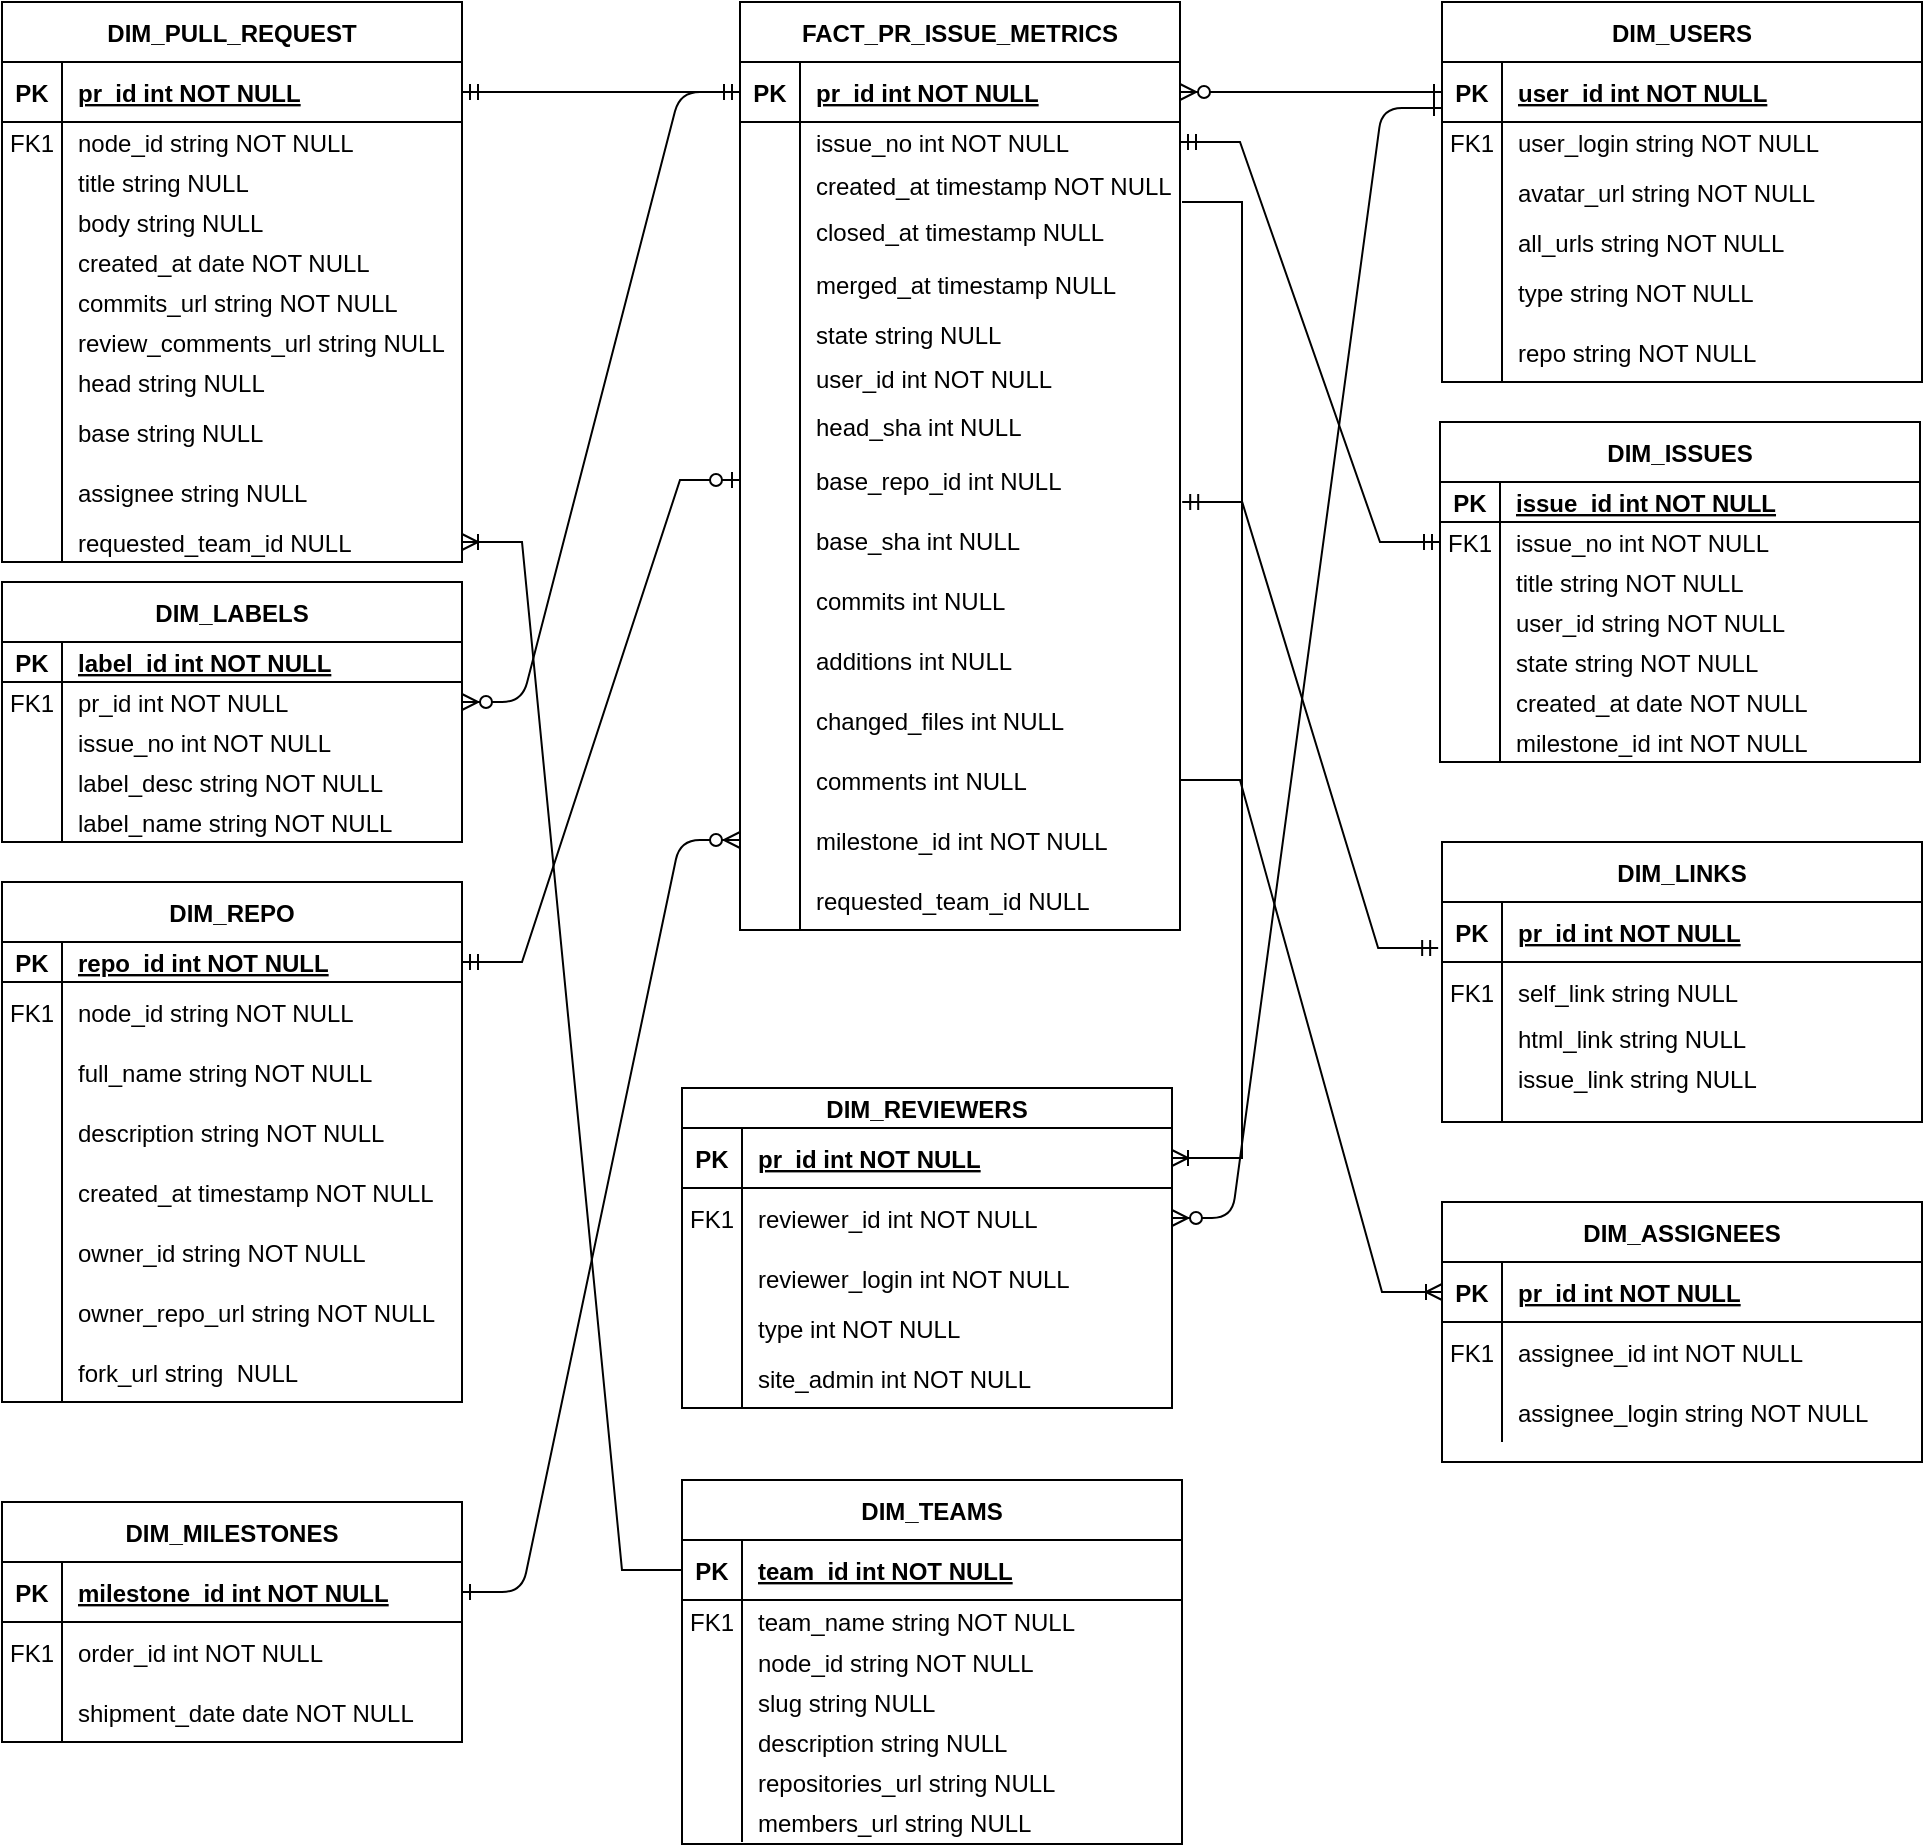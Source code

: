<mxfile version="22.1.3" type="github">
  <diagram id="R2lEEEUBdFMjLlhIrx00" name="Page-1">
    <mxGraphModel dx="2174" dy="1090" grid="0" gridSize="10" guides="1" tooltips="1" connect="1" arrows="1" fold="1" page="0" pageScale="1" pageWidth="850" pageHeight="1100" math="0" shadow="0" extFonts="Permanent Marker^https://fonts.googleapis.com/css?family=Permanent+Marker">
      <root>
        <mxCell id="0" />
        <mxCell id="1" parent="0" />
        <mxCell id="C-vyLk0tnHw3VtMMgP7b-12" value="" style="edgeStyle=entityRelationEdgeStyle;endArrow=ERzeroToMany;startArrow=ERone;endFill=1;startFill=0;entryX=1;entryY=0.5;entryDx=0;entryDy=0;" parent="1" source="C-vyLk0tnHw3VtMMgP7b-14" target="C-vyLk0tnHw3VtMMgP7b-24" edge="1">
          <mxGeometry width="100" height="100" relative="1" as="geometry">
            <mxPoint x="460" y="415" as="sourcePoint" />
            <mxPoint x="460" y="205" as="targetPoint" />
          </mxGeometry>
        </mxCell>
        <mxCell id="C-vyLk0tnHw3VtMMgP7b-13" value="DIM_USERS" style="shape=table;startSize=30;container=1;collapsible=1;childLayout=tableLayout;fixedRows=1;rowLines=0;fontStyle=1;align=center;resizeLast=1;" parent="1" vertex="1">
          <mxGeometry x="560" y="20" width="240" height="190" as="geometry" />
        </mxCell>
        <mxCell id="C-vyLk0tnHw3VtMMgP7b-14" value="" style="shape=partialRectangle;collapsible=0;dropTarget=0;pointerEvents=0;fillColor=none;points=[[0,0.5],[1,0.5]];portConstraint=eastwest;top=0;left=0;right=0;bottom=1;" parent="C-vyLk0tnHw3VtMMgP7b-13" vertex="1">
          <mxGeometry y="30" width="240" height="30" as="geometry" />
        </mxCell>
        <mxCell id="C-vyLk0tnHw3VtMMgP7b-15" value="PK" style="shape=partialRectangle;overflow=hidden;connectable=0;fillColor=none;top=0;left=0;bottom=0;right=0;fontStyle=1;" parent="C-vyLk0tnHw3VtMMgP7b-14" vertex="1">
          <mxGeometry width="30" height="30" as="geometry">
            <mxRectangle width="30" height="30" as="alternateBounds" />
          </mxGeometry>
        </mxCell>
        <mxCell id="C-vyLk0tnHw3VtMMgP7b-16" value="user_id int NOT NULL " style="shape=partialRectangle;overflow=hidden;connectable=0;fillColor=none;top=0;left=0;bottom=0;right=0;align=left;spacingLeft=6;fontStyle=5;" parent="C-vyLk0tnHw3VtMMgP7b-14" vertex="1">
          <mxGeometry x="30" width="210" height="30" as="geometry">
            <mxRectangle width="210" height="30" as="alternateBounds" />
          </mxGeometry>
        </mxCell>
        <mxCell id="C-vyLk0tnHw3VtMMgP7b-17" value="" style="shape=partialRectangle;collapsible=0;dropTarget=0;pointerEvents=0;fillColor=none;points=[[0,0.5],[1,0.5]];portConstraint=eastwest;top=0;left=0;right=0;bottom=0;" parent="C-vyLk0tnHw3VtMMgP7b-13" vertex="1">
          <mxGeometry y="60" width="240" height="20" as="geometry" />
        </mxCell>
        <mxCell id="C-vyLk0tnHw3VtMMgP7b-18" value="FK1" style="shape=partialRectangle;overflow=hidden;connectable=0;fillColor=none;top=0;left=0;bottom=0;right=0;" parent="C-vyLk0tnHw3VtMMgP7b-17" vertex="1">
          <mxGeometry width="30" height="20" as="geometry">
            <mxRectangle width="30" height="20" as="alternateBounds" />
          </mxGeometry>
        </mxCell>
        <mxCell id="C-vyLk0tnHw3VtMMgP7b-19" value="user_login string NOT NULL" style="shape=partialRectangle;overflow=hidden;connectable=0;fillColor=none;top=0;left=0;bottom=0;right=0;align=left;spacingLeft=6;" parent="C-vyLk0tnHw3VtMMgP7b-17" vertex="1">
          <mxGeometry x="30" width="210" height="20" as="geometry">
            <mxRectangle width="210" height="20" as="alternateBounds" />
          </mxGeometry>
        </mxCell>
        <mxCell id="C-vyLk0tnHw3VtMMgP7b-20" value="" style="shape=partialRectangle;collapsible=0;dropTarget=0;pointerEvents=0;fillColor=none;points=[[0,0.5],[1,0.5]];portConstraint=eastwest;top=0;left=0;right=0;bottom=0;" parent="C-vyLk0tnHw3VtMMgP7b-13" vertex="1">
          <mxGeometry y="80" width="240" height="30" as="geometry" />
        </mxCell>
        <mxCell id="C-vyLk0tnHw3VtMMgP7b-21" value="" style="shape=partialRectangle;overflow=hidden;connectable=0;fillColor=none;top=0;left=0;bottom=0;right=0;" parent="C-vyLk0tnHw3VtMMgP7b-20" vertex="1">
          <mxGeometry width="30" height="30" as="geometry">
            <mxRectangle width="30" height="30" as="alternateBounds" />
          </mxGeometry>
        </mxCell>
        <mxCell id="C-vyLk0tnHw3VtMMgP7b-22" value="avatar_url string NOT NULL" style="shape=partialRectangle;overflow=hidden;connectable=0;fillColor=none;top=0;left=0;bottom=0;right=0;align=left;spacingLeft=6;" parent="C-vyLk0tnHw3VtMMgP7b-20" vertex="1">
          <mxGeometry x="30" width="210" height="30" as="geometry">
            <mxRectangle width="210" height="30" as="alternateBounds" />
          </mxGeometry>
        </mxCell>
        <mxCell id="3Pde4f0jl69Js5BVKlTN-127" value="" style="shape=partialRectangle;collapsible=0;dropTarget=0;pointerEvents=0;fillColor=none;points=[[0,0.5],[1,0.5]];portConstraint=eastwest;top=0;left=0;right=0;bottom=0;" parent="C-vyLk0tnHw3VtMMgP7b-13" vertex="1">
          <mxGeometry y="110" width="240" height="20" as="geometry" />
        </mxCell>
        <mxCell id="3Pde4f0jl69Js5BVKlTN-128" value="" style="shape=partialRectangle;overflow=hidden;connectable=0;fillColor=none;top=0;left=0;bottom=0;right=0;" parent="3Pde4f0jl69Js5BVKlTN-127" vertex="1">
          <mxGeometry width="30" height="20" as="geometry">
            <mxRectangle width="30" height="20" as="alternateBounds" />
          </mxGeometry>
        </mxCell>
        <mxCell id="3Pde4f0jl69Js5BVKlTN-129" value="all_urls string NOT NULL" style="shape=partialRectangle;overflow=hidden;connectable=0;fillColor=none;top=0;left=0;bottom=0;right=0;align=left;spacingLeft=6;" parent="3Pde4f0jl69Js5BVKlTN-127" vertex="1">
          <mxGeometry x="30" width="210" height="20" as="geometry">
            <mxRectangle width="210" height="20" as="alternateBounds" />
          </mxGeometry>
        </mxCell>
        <mxCell id="3Pde4f0jl69Js5BVKlTN-130" value="" style="shape=partialRectangle;collapsible=0;dropTarget=0;pointerEvents=0;fillColor=none;points=[[0,0.5],[1,0.5]];portConstraint=eastwest;top=0;left=0;right=0;bottom=0;" parent="C-vyLk0tnHw3VtMMgP7b-13" vertex="1">
          <mxGeometry y="130" width="240" height="30" as="geometry" />
        </mxCell>
        <mxCell id="3Pde4f0jl69Js5BVKlTN-131" value="" style="shape=partialRectangle;overflow=hidden;connectable=0;fillColor=none;top=0;left=0;bottom=0;right=0;" parent="3Pde4f0jl69Js5BVKlTN-130" vertex="1">
          <mxGeometry width="30" height="30" as="geometry">
            <mxRectangle width="30" height="30" as="alternateBounds" />
          </mxGeometry>
        </mxCell>
        <mxCell id="3Pde4f0jl69Js5BVKlTN-132" value="type string NOT NULL" style="shape=partialRectangle;overflow=hidden;connectable=0;fillColor=none;top=0;left=0;bottom=0;right=0;align=left;spacingLeft=6;" parent="3Pde4f0jl69Js5BVKlTN-130" vertex="1">
          <mxGeometry x="30" width="210" height="30" as="geometry">
            <mxRectangle width="210" height="30" as="alternateBounds" />
          </mxGeometry>
        </mxCell>
        <mxCell id="fecUZ1yj88iT2BUBjXG--113" value="" style="shape=partialRectangle;collapsible=0;dropTarget=0;pointerEvents=0;fillColor=none;points=[[0,0.5],[1,0.5]];portConstraint=eastwest;top=0;left=0;right=0;bottom=0;" vertex="1" parent="C-vyLk0tnHw3VtMMgP7b-13">
          <mxGeometry y="160" width="240" height="30" as="geometry" />
        </mxCell>
        <mxCell id="fecUZ1yj88iT2BUBjXG--114" value="" style="shape=partialRectangle;overflow=hidden;connectable=0;fillColor=none;top=0;left=0;bottom=0;right=0;" vertex="1" parent="fecUZ1yj88iT2BUBjXG--113">
          <mxGeometry width="30" height="30" as="geometry">
            <mxRectangle width="30" height="30" as="alternateBounds" />
          </mxGeometry>
        </mxCell>
        <mxCell id="fecUZ1yj88iT2BUBjXG--115" value="repo string NOT NULL" style="shape=partialRectangle;overflow=hidden;connectable=0;fillColor=none;top=0;left=0;bottom=0;right=0;align=left;spacingLeft=6;" vertex="1" parent="fecUZ1yj88iT2BUBjXG--113">
          <mxGeometry x="30" width="210" height="30" as="geometry">
            <mxRectangle width="210" height="30" as="alternateBounds" />
          </mxGeometry>
        </mxCell>
        <mxCell id="3Pde4f0jl69Js5BVKlTN-11" value="DIM_MILESTONES" style="shape=table;startSize=30;container=1;collapsible=1;childLayout=tableLayout;fixedRows=1;rowLines=0;fontStyle=1;align=center;resizeLast=1;" parent="1" vertex="1">
          <mxGeometry x="-160" y="770" width="230" height="120" as="geometry" />
        </mxCell>
        <mxCell id="3Pde4f0jl69Js5BVKlTN-12" value="" style="shape=partialRectangle;collapsible=0;dropTarget=0;pointerEvents=0;fillColor=none;points=[[0,0.5],[1,0.5]];portConstraint=eastwest;top=0;left=0;right=0;bottom=1;" parent="3Pde4f0jl69Js5BVKlTN-11" vertex="1">
          <mxGeometry y="30" width="230" height="30" as="geometry" />
        </mxCell>
        <mxCell id="3Pde4f0jl69Js5BVKlTN-13" value="PK" style="shape=partialRectangle;overflow=hidden;connectable=0;fillColor=none;top=0;left=0;bottom=0;right=0;fontStyle=1;" parent="3Pde4f0jl69Js5BVKlTN-12" vertex="1">
          <mxGeometry width="30" height="30" as="geometry">
            <mxRectangle width="30" height="30" as="alternateBounds" />
          </mxGeometry>
        </mxCell>
        <mxCell id="3Pde4f0jl69Js5BVKlTN-14" value="milestone_id int NOT NULL " style="shape=partialRectangle;overflow=hidden;connectable=0;fillColor=none;top=0;left=0;bottom=0;right=0;align=left;spacingLeft=6;fontStyle=5;" parent="3Pde4f0jl69Js5BVKlTN-12" vertex="1">
          <mxGeometry x="30" width="200" height="30" as="geometry">
            <mxRectangle width="200" height="30" as="alternateBounds" />
          </mxGeometry>
        </mxCell>
        <mxCell id="3Pde4f0jl69Js5BVKlTN-15" value="" style="shape=partialRectangle;collapsible=0;dropTarget=0;pointerEvents=0;fillColor=none;points=[[0,0.5],[1,0.5]];portConstraint=eastwest;top=0;left=0;right=0;bottom=0;" parent="3Pde4f0jl69Js5BVKlTN-11" vertex="1">
          <mxGeometry y="60" width="230" height="30" as="geometry" />
        </mxCell>
        <mxCell id="3Pde4f0jl69Js5BVKlTN-16" value="FK1" style="shape=partialRectangle;overflow=hidden;connectable=0;fillColor=none;top=0;left=0;bottom=0;right=0;" parent="3Pde4f0jl69Js5BVKlTN-15" vertex="1">
          <mxGeometry width="30" height="30" as="geometry">
            <mxRectangle width="30" height="30" as="alternateBounds" />
          </mxGeometry>
        </mxCell>
        <mxCell id="3Pde4f0jl69Js5BVKlTN-17" value="order_id int NOT NULL" style="shape=partialRectangle;overflow=hidden;connectable=0;fillColor=none;top=0;left=0;bottom=0;right=0;align=left;spacingLeft=6;" parent="3Pde4f0jl69Js5BVKlTN-15" vertex="1">
          <mxGeometry x="30" width="200" height="30" as="geometry">
            <mxRectangle width="200" height="30" as="alternateBounds" />
          </mxGeometry>
        </mxCell>
        <mxCell id="3Pde4f0jl69Js5BVKlTN-18" value="" style="shape=partialRectangle;collapsible=0;dropTarget=0;pointerEvents=0;fillColor=none;points=[[0,0.5],[1,0.5]];portConstraint=eastwest;top=0;left=0;right=0;bottom=0;" parent="3Pde4f0jl69Js5BVKlTN-11" vertex="1">
          <mxGeometry y="90" width="230" height="30" as="geometry" />
        </mxCell>
        <mxCell id="3Pde4f0jl69Js5BVKlTN-19" value="" style="shape=partialRectangle;overflow=hidden;connectable=0;fillColor=none;top=0;left=0;bottom=0;right=0;" parent="3Pde4f0jl69Js5BVKlTN-18" vertex="1">
          <mxGeometry width="30" height="30" as="geometry">
            <mxRectangle width="30" height="30" as="alternateBounds" />
          </mxGeometry>
        </mxCell>
        <mxCell id="3Pde4f0jl69Js5BVKlTN-20" value="shipment_date date NOT NULL" style="shape=partialRectangle;overflow=hidden;connectable=0;fillColor=none;top=0;left=0;bottom=0;right=0;align=left;spacingLeft=6;" parent="3Pde4f0jl69Js5BVKlTN-18" vertex="1">
          <mxGeometry x="30" width="200" height="30" as="geometry">
            <mxRectangle width="200" height="30" as="alternateBounds" />
          </mxGeometry>
        </mxCell>
        <mxCell id="3Pde4f0jl69Js5BVKlTN-21" value="DIM_REPO" style="shape=table;startSize=30;container=1;collapsible=1;childLayout=tableLayout;fixedRows=1;rowLines=0;fontStyle=1;align=center;resizeLast=1;" parent="1" vertex="1">
          <mxGeometry x="-160" y="460" width="230" height="260" as="geometry" />
        </mxCell>
        <mxCell id="3Pde4f0jl69Js5BVKlTN-22" value="" style="shape=partialRectangle;collapsible=0;dropTarget=0;pointerEvents=0;fillColor=none;points=[[0,0.5],[1,0.5]];portConstraint=eastwest;top=0;left=0;right=0;bottom=1;" parent="3Pde4f0jl69Js5BVKlTN-21" vertex="1">
          <mxGeometry y="30" width="230" height="20" as="geometry" />
        </mxCell>
        <mxCell id="3Pde4f0jl69Js5BVKlTN-23" value="PK" style="shape=partialRectangle;overflow=hidden;connectable=0;fillColor=none;top=0;left=0;bottom=0;right=0;fontStyle=1;" parent="3Pde4f0jl69Js5BVKlTN-22" vertex="1">
          <mxGeometry width="30" height="20" as="geometry">
            <mxRectangle width="30" height="20" as="alternateBounds" />
          </mxGeometry>
        </mxCell>
        <mxCell id="3Pde4f0jl69Js5BVKlTN-24" value="repo_id int NOT NULL " style="shape=partialRectangle;overflow=hidden;connectable=0;fillColor=none;top=0;left=0;bottom=0;right=0;align=left;spacingLeft=6;fontStyle=5;" parent="3Pde4f0jl69Js5BVKlTN-22" vertex="1">
          <mxGeometry x="30" width="200" height="20" as="geometry">
            <mxRectangle width="200" height="20" as="alternateBounds" />
          </mxGeometry>
        </mxCell>
        <mxCell id="3Pde4f0jl69Js5BVKlTN-25" value="" style="shape=partialRectangle;collapsible=0;dropTarget=0;pointerEvents=0;fillColor=none;points=[[0,0.5],[1,0.5]];portConstraint=eastwest;top=0;left=0;right=0;bottom=0;" parent="3Pde4f0jl69Js5BVKlTN-21" vertex="1">
          <mxGeometry y="50" width="230" height="30" as="geometry" />
        </mxCell>
        <mxCell id="3Pde4f0jl69Js5BVKlTN-26" value="FK1" style="shape=partialRectangle;overflow=hidden;connectable=0;fillColor=none;top=0;left=0;bottom=0;right=0;" parent="3Pde4f0jl69Js5BVKlTN-25" vertex="1">
          <mxGeometry width="30" height="30" as="geometry">
            <mxRectangle width="30" height="30" as="alternateBounds" />
          </mxGeometry>
        </mxCell>
        <mxCell id="3Pde4f0jl69Js5BVKlTN-27" value="node_id string NOT NULL" style="shape=partialRectangle;overflow=hidden;connectable=0;fillColor=none;top=0;left=0;bottom=0;right=0;align=left;spacingLeft=6;" parent="3Pde4f0jl69Js5BVKlTN-25" vertex="1">
          <mxGeometry x="30" width="200" height="30" as="geometry">
            <mxRectangle width="200" height="30" as="alternateBounds" />
          </mxGeometry>
        </mxCell>
        <mxCell id="3Pde4f0jl69Js5BVKlTN-28" value="" style="shape=partialRectangle;collapsible=0;dropTarget=0;pointerEvents=0;fillColor=none;points=[[0,0.5],[1,0.5]];portConstraint=eastwest;top=0;left=0;right=0;bottom=0;" parent="3Pde4f0jl69Js5BVKlTN-21" vertex="1">
          <mxGeometry y="80" width="230" height="30" as="geometry" />
        </mxCell>
        <mxCell id="3Pde4f0jl69Js5BVKlTN-29" value="" style="shape=partialRectangle;overflow=hidden;connectable=0;fillColor=none;top=0;left=0;bottom=0;right=0;" parent="3Pde4f0jl69Js5BVKlTN-28" vertex="1">
          <mxGeometry width="30" height="30" as="geometry">
            <mxRectangle width="30" height="30" as="alternateBounds" />
          </mxGeometry>
        </mxCell>
        <mxCell id="3Pde4f0jl69Js5BVKlTN-30" value="full_name string NOT NULL" style="shape=partialRectangle;overflow=hidden;connectable=0;fillColor=none;top=0;left=0;bottom=0;right=0;align=left;spacingLeft=6;" parent="3Pde4f0jl69Js5BVKlTN-28" vertex="1">
          <mxGeometry x="30" width="200" height="30" as="geometry">
            <mxRectangle width="200" height="30" as="alternateBounds" />
          </mxGeometry>
        </mxCell>
        <mxCell id="fecUZ1yj88iT2BUBjXG--39" value="" style="shape=partialRectangle;collapsible=0;dropTarget=0;pointerEvents=0;fillColor=none;points=[[0,0.5],[1,0.5]];portConstraint=eastwest;top=0;left=0;right=0;bottom=0;" vertex="1" parent="3Pde4f0jl69Js5BVKlTN-21">
          <mxGeometry y="110" width="230" height="30" as="geometry" />
        </mxCell>
        <mxCell id="fecUZ1yj88iT2BUBjXG--40" value="" style="shape=partialRectangle;overflow=hidden;connectable=0;fillColor=none;top=0;left=0;bottom=0;right=0;" vertex="1" parent="fecUZ1yj88iT2BUBjXG--39">
          <mxGeometry width="30" height="30" as="geometry">
            <mxRectangle width="30" height="30" as="alternateBounds" />
          </mxGeometry>
        </mxCell>
        <mxCell id="fecUZ1yj88iT2BUBjXG--41" value="description string NOT NULL" style="shape=partialRectangle;overflow=hidden;connectable=0;fillColor=none;top=0;left=0;bottom=0;right=0;align=left;spacingLeft=6;" vertex="1" parent="fecUZ1yj88iT2BUBjXG--39">
          <mxGeometry x="30" width="200" height="30" as="geometry">
            <mxRectangle width="200" height="30" as="alternateBounds" />
          </mxGeometry>
        </mxCell>
        <mxCell id="fecUZ1yj88iT2BUBjXG--30" value="" style="shape=partialRectangle;collapsible=0;dropTarget=0;pointerEvents=0;fillColor=none;points=[[0,0.5],[1,0.5]];portConstraint=eastwest;top=0;left=0;right=0;bottom=0;" vertex="1" parent="3Pde4f0jl69Js5BVKlTN-21">
          <mxGeometry y="140" width="230" height="30" as="geometry" />
        </mxCell>
        <mxCell id="fecUZ1yj88iT2BUBjXG--31" value="" style="shape=partialRectangle;overflow=hidden;connectable=0;fillColor=none;top=0;left=0;bottom=0;right=0;" vertex="1" parent="fecUZ1yj88iT2BUBjXG--30">
          <mxGeometry width="30" height="30" as="geometry">
            <mxRectangle width="30" height="30" as="alternateBounds" />
          </mxGeometry>
        </mxCell>
        <mxCell id="fecUZ1yj88iT2BUBjXG--32" value="created_at timestamp NOT NULL" style="shape=partialRectangle;overflow=hidden;connectable=0;fillColor=none;top=0;left=0;bottom=0;right=0;align=left;spacingLeft=6;" vertex="1" parent="fecUZ1yj88iT2BUBjXG--30">
          <mxGeometry x="30" width="200" height="30" as="geometry">
            <mxRectangle width="200" height="30" as="alternateBounds" />
          </mxGeometry>
        </mxCell>
        <mxCell id="fecUZ1yj88iT2BUBjXG--33" value="" style="shape=partialRectangle;collapsible=0;dropTarget=0;pointerEvents=0;fillColor=none;points=[[0,0.5],[1,0.5]];portConstraint=eastwest;top=0;left=0;right=0;bottom=0;" vertex="1" parent="3Pde4f0jl69Js5BVKlTN-21">
          <mxGeometry y="170" width="230" height="30" as="geometry" />
        </mxCell>
        <mxCell id="fecUZ1yj88iT2BUBjXG--34" value="" style="shape=partialRectangle;overflow=hidden;connectable=0;fillColor=none;top=0;left=0;bottom=0;right=0;" vertex="1" parent="fecUZ1yj88iT2BUBjXG--33">
          <mxGeometry width="30" height="30" as="geometry">
            <mxRectangle width="30" height="30" as="alternateBounds" />
          </mxGeometry>
        </mxCell>
        <mxCell id="fecUZ1yj88iT2BUBjXG--35" value="owner_id string NOT NULL" style="shape=partialRectangle;overflow=hidden;connectable=0;fillColor=none;top=0;left=0;bottom=0;right=0;align=left;spacingLeft=6;" vertex="1" parent="fecUZ1yj88iT2BUBjXG--33">
          <mxGeometry x="30" width="200" height="30" as="geometry">
            <mxRectangle width="200" height="30" as="alternateBounds" />
          </mxGeometry>
        </mxCell>
        <mxCell id="fecUZ1yj88iT2BUBjXG--36" value="" style="shape=partialRectangle;collapsible=0;dropTarget=0;pointerEvents=0;fillColor=none;points=[[0,0.5],[1,0.5]];portConstraint=eastwest;top=0;left=0;right=0;bottom=0;" vertex="1" parent="3Pde4f0jl69Js5BVKlTN-21">
          <mxGeometry y="200" width="230" height="30" as="geometry" />
        </mxCell>
        <mxCell id="fecUZ1yj88iT2BUBjXG--37" value="" style="shape=partialRectangle;overflow=hidden;connectable=0;fillColor=none;top=0;left=0;bottom=0;right=0;" vertex="1" parent="fecUZ1yj88iT2BUBjXG--36">
          <mxGeometry width="30" height="30" as="geometry">
            <mxRectangle width="30" height="30" as="alternateBounds" />
          </mxGeometry>
        </mxCell>
        <mxCell id="fecUZ1yj88iT2BUBjXG--38" value="owner_repo_url string NOT NULL" style="shape=partialRectangle;overflow=hidden;connectable=0;fillColor=none;top=0;left=0;bottom=0;right=0;align=left;spacingLeft=6;" vertex="1" parent="fecUZ1yj88iT2BUBjXG--36">
          <mxGeometry x="30" width="200" height="30" as="geometry">
            <mxRectangle width="200" height="30" as="alternateBounds" />
          </mxGeometry>
        </mxCell>
        <mxCell id="fecUZ1yj88iT2BUBjXG--42" value="" style="shape=partialRectangle;collapsible=0;dropTarget=0;pointerEvents=0;fillColor=none;points=[[0,0.5],[1,0.5]];portConstraint=eastwest;top=0;left=0;right=0;bottom=0;" vertex="1" parent="3Pde4f0jl69Js5BVKlTN-21">
          <mxGeometry y="230" width="230" height="30" as="geometry" />
        </mxCell>
        <mxCell id="fecUZ1yj88iT2BUBjXG--43" value="" style="shape=partialRectangle;overflow=hidden;connectable=0;fillColor=none;top=0;left=0;bottom=0;right=0;" vertex="1" parent="fecUZ1yj88iT2BUBjXG--42">
          <mxGeometry width="30" height="30" as="geometry">
            <mxRectangle width="30" height="30" as="alternateBounds" />
          </mxGeometry>
        </mxCell>
        <mxCell id="fecUZ1yj88iT2BUBjXG--44" value="fork_url string  NULL" style="shape=partialRectangle;overflow=hidden;connectable=0;fillColor=none;top=0;left=0;bottom=0;right=0;align=left;spacingLeft=6;" vertex="1" parent="fecUZ1yj88iT2BUBjXG--42">
          <mxGeometry x="30" width="200" height="30" as="geometry">
            <mxRectangle width="200" height="30" as="alternateBounds" />
          </mxGeometry>
        </mxCell>
        <mxCell id="3Pde4f0jl69Js5BVKlTN-31" value="DIM_LINKS" style="shape=table;startSize=30;container=1;collapsible=1;childLayout=tableLayout;fixedRows=1;rowLines=0;fontStyle=1;align=center;resizeLast=1;" parent="1" vertex="1">
          <mxGeometry x="560" y="440" width="240" height="140" as="geometry" />
        </mxCell>
        <mxCell id="3Pde4f0jl69Js5BVKlTN-32" value="" style="shape=partialRectangle;collapsible=0;dropTarget=0;pointerEvents=0;fillColor=none;points=[[0,0.5],[1,0.5]];portConstraint=eastwest;top=0;left=0;right=0;bottom=1;" parent="3Pde4f0jl69Js5BVKlTN-31" vertex="1">
          <mxGeometry y="30" width="240" height="30" as="geometry" />
        </mxCell>
        <mxCell id="3Pde4f0jl69Js5BVKlTN-33" value="PK" style="shape=partialRectangle;overflow=hidden;connectable=0;fillColor=none;top=0;left=0;bottom=0;right=0;fontStyle=1;" parent="3Pde4f0jl69Js5BVKlTN-32" vertex="1">
          <mxGeometry width="30" height="30" as="geometry">
            <mxRectangle width="30" height="30" as="alternateBounds" />
          </mxGeometry>
        </mxCell>
        <mxCell id="3Pde4f0jl69Js5BVKlTN-34" value="pr_id int NOT NULL" style="shape=partialRectangle;overflow=hidden;connectable=0;fillColor=none;top=0;left=0;bottom=0;right=0;align=left;spacingLeft=6;fontStyle=5;" parent="3Pde4f0jl69Js5BVKlTN-32" vertex="1">
          <mxGeometry x="30" width="210" height="30" as="geometry">
            <mxRectangle width="210" height="30" as="alternateBounds" />
          </mxGeometry>
        </mxCell>
        <mxCell id="3Pde4f0jl69Js5BVKlTN-35" value="" style="shape=partialRectangle;collapsible=0;dropTarget=0;pointerEvents=0;fillColor=none;points=[[0,0.5],[1,0.5]];portConstraint=eastwest;top=0;left=0;right=0;bottom=0;" parent="3Pde4f0jl69Js5BVKlTN-31" vertex="1">
          <mxGeometry y="60" width="240" height="30" as="geometry" />
        </mxCell>
        <mxCell id="3Pde4f0jl69Js5BVKlTN-36" value="FK1" style="shape=partialRectangle;overflow=hidden;connectable=0;fillColor=none;top=0;left=0;bottom=0;right=0;" parent="3Pde4f0jl69Js5BVKlTN-35" vertex="1">
          <mxGeometry width="30" height="30" as="geometry">
            <mxRectangle width="30" height="30" as="alternateBounds" />
          </mxGeometry>
        </mxCell>
        <mxCell id="3Pde4f0jl69Js5BVKlTN-37" value="self_link string NULL" style="shape=partialRectangle;overflow=hidden;connectable=0;fillColor=none;top=0;left=0;bottom=0;right=0;align=left;spacingLeft=6;" parent="3Pde4f0jl69Js5BVKlTN-35" vertex="1">
          <mxGeometry x="30" width="210" height="30" as="geometry">
            <mxRectangle width="210" height="30" as="alternateBounds" />
          </mxGeometry>
        </mxCell>
        <mxCell id="3Pde4f0jl69Js5BVKlTN-38" value="" style="shape=partialRectangle;collapsible=0;dropTarget=0;pointerEvents=0;fillColor=none;points=[[0,0.5],[1,0.5]];portConstraint=eastwest;top=0;left=0;right=0;bottom=0;" parent="3Pde4f0jl69Js5BVKlTN-31" vertex="1">
          <mxGeometry y="90" width="240" height="20" as="geometry" />
        </mxCell>
        <mxCell id="3Pde4f0jl69Js5BVKlTN-39" value="" style="shape=partialRectangle;overflow=hidden;connectable=0;fillColor=none;top=0;left=0;bottom=0;right=0;" parent="3Pde4f0jl69Js5BVKlTN-38" vertex="1">
          <mxGeometry width="30" height="20" as="geometry">
            <mxRectangle width="30" height="20" as="alternateBounds" />
          </mxGeometry>
        </mxCell>
        <mxCell id="3Pde4f0jl69Js5BVKlTN-40" value="html_link string NULL&#xa; " style="shape=partialRectangle;overflow=hidden;connectable=0;fillColor=none;top=0;left=0;bottom=0;right=0;align=left;spacingLeft=6;" parent="3Pde4f0jl69Js5BVKlTN-38" vertex="1">
          <mxGeometry x="30" width="210" height="20" as="geometry">
            <mxRectangle width="210" height="20" as="alternateBounds" />
          </mxGeometry>
        </mxCell>
        <mxCell id="fecUZ1yj88iT2BUBjXG--77" value="" style="shape=partialRectangle;collapsible=0;dropTarget=0;pointerEvents=0;fillColor=none;points=[[0,0.5],[1,0.5]];portConstraint=eastwest;top=0;left=0;right=0;bottom=0;" vertex="1" parent="3Pde4f0jl69Js5BVKlTN-31">
          <mxGeometry y="110" width="240" height="30" as="geometry" />
        </mxCell>
        <mxCell id="fecUZ1yj88iT2BUBjXG--78" value="" style="shape=partialRectangle;overflow=hidden;connectable=0;fillColor=none;top=0;left=0;bottom=0;right=0;" vertex="1" parent="fecUZ1yj88iT2BUBjXG--77">
          <mxGeometry width="30" height="30" as="geometry">
            <mxRectangle width="30" height="30" as="alternateBounds" />
          </mxGeometry>
        </mxCell>
        <mxCell id="fecUZ1yj88iT2BUBjXG--79" value="issue_link string NULL&#xa; " style="shape=partialRectangle;overflow=hidden;connectable=0;fillColor=none;top=0;left=0;bottom=0;right=0;align=left;spacingLeft=6;" vertex="1" parent="fecUZ1yj88iT2BUBjXG--77">
          <mxGeometry x="30" width="210" height="30" as="geometry">
            <mxRectangle width="210" height="30" as="alternateBounds" />
          </mxGeometry>
        </mxCell>
        <mxCell id="3Pde4f0jl69Js5BVKlTN-41" value="DIM_TEAMS" style="shape=table;startSize=30;container=1;collapsible=1;childLayout=tableLayout;fixedRows=1;rowLines=0;fontStyle=1;align=center;resizeLast=1;" parent="1" vertex="1">
          <mxGeometry x="180" y="759" width="250" height="182" as="geometry" />
        </mxCell>
        <mxCell id="3Pde4f0jl69Js5BVKlTN-42" value="" style="shape=partialRectangle;collapsible=0;dropTarget=0;pointerEvents=0;fillColor=none;points=[[0,0.5],[1,0.5]];portConstraint=eastwest;top=0;left=0;right=0;bottom=1;" parent="3Pde4f0jl69Js5BVKlTN-41" vertex="1">
          <mxGeometry y="30" width="250" height="30" as="geometry" />
        </mxCell>
        <mxCell id="3Pde4f0jl69Js5BVKlTN-43" value="PK" style="shape=partialRectangle;overflow=hidden;connectable=0;fillColor=none;top=0;left=0;bottom=0;right=0;fontStyle=1;" parent="3Pde4f0jl69Js5BVKlTN-42" vertex="1">
          <mxGeometry width="30" height="30" as="geometry">
            <mxRectangle width="30" height="30" as="alternateBounds" />
          </mxGeometry>
        </mxCell>
        <mxCell id="3Pde4f0jl69Js5BVKlTN-44" value="team_id int NOT NULL " style="shape=partialRectangle;overflow=hidden;connectable=0;fillColor=none;top=0;left=0;bottom=0;right=0;align=left;spacingLeft=6;fontStyle=5;" parent="3Pde4f0jl69Js5BVKlTN-42" vertex="1">
          <mxGeometry x="30" width="220" height="30" as="geometry">
            <mxRectangle width="220" height="30" as="alternateBounds" />
          </mxGeometry>
        </mxCell>
        <mxCell id="3Pde4f0jl69Js5BVKlTN-45" value="" style="shape=partialRectangle;collapsible=0;dropTarget=0;pointerEvents=0;fillColor=none;points=[[0,0.5],[1,0.5]];portConstraint=eastwest;top=0;left=0;right=0;bottom=0;" parent="3Pde4f0jl69Js5BVKlTN-41" vertex="1">
          <mxGeometry y="60" width="250" height="21" as="geometry" />
        </mxCell>
        <mxCell id="3Pde4f0jl69Js5BVKlTN-46" value="FK1" style="shape=partialRectangle;overflow=hidden;connectable=0;fillColor=none;top=0;left=0;bottom=0;right=0;" parent="3Pde4f0jl69Js5BVKlTN-45" vertex="1">
          <mxGeometry width="30" height="21" as="geometry">
            <mxRectangle width="30" height="21" as="alternateBounds" />
          </mxGeometry>
        </mxCell>
        <mxCell id="3Pde4f0jl69Js5BVKlTN-47" value="team_name string NOT NULL" style="shape=partialRectangle;overflow=hidden;connectable=0;fillColor=none;top=0;left=0;bottom=0;right=0;align=left;spacingLeft=6;" parent="3Pde4f0jl69Js5BVKlTN-45" vertex="1">
          <mxGeometry x="30" width="220" height="21" as="geometry">
            <mxRectangle width="220" height="21" as="alternateBounds" />
          </mxGeometry>
        </mxCell>
        <mxCell id="3Pde4f0jl69Js5BVKlTN-48" value="" style="shape=partialRectangle;collapsible=0;dropTarget=0;pointerEvents=0;fillColor=none;points=[[0,0.5],[1,0.5]];portConstraint=eastwest;top=0;left=0;right=0;bottom=0;" parent="3Pde4f0jl69Js5BVKlTN-41" vertex="1">
          <mxGeometry y="81" width="250" height="20" as="geometry" />
        </mxCell>
        <mxCell id="3Pde4f0jl69Js5BVKlTN-49" value="" style="shape=partialRectangle;overflow=hidden;connectable=0;fillColor=none;top=0;left=0;bottom=0;right=0;" parent="3Pde4f0jl69Js5BVKlTN-48" vertex="1">
          <mxGeometry width="30" height="20" as="geometry">
            <mxRectangle width="30" height="20" as="alternateBounds" />
          </mxGeometry>
        </mxCell>
        <mxCell id="3Pde4f0jl69Js5BVKlTN-50" value="node_id string NOT NULL" style="shape=partialRectangle;overflow=hidden;connectable=0;fillColor=none;top=0;left=0;bottom=0;right=0;align=left;spacingLeft=6;" parent="3Pde4f0jl69Js5BVKlTN-48" vertex="1">
          <mxGeometry x="30" width="220" height="20" as="geometry">
            <mxRectangle width="220" height="20" as="alternateBounds" />
          </mxGeometry>
        </mxCell>
        <mxCell id="fecUZ1yj88iT2BUBjXG--93" value="" style="shape=partialRectangle;collapsible=0;dropTarget=0;pointerEvents=0;fillColor=none;points=[[0,0.5],[1,0.5]];portConstraint=eastwest;top=0;left=0;right=0;bottom=0;" vertex="1" parent="3Pde4f0jl69Js5BVKlTN-41">
          <mxGeometry y="101" width="250" height="20" as="geometry" />
        </mxCell>
        <mxCell id="fecUZ1yj88iT2BUBjXG--94" value="" style="shape=partialRectangle;overflow=hidden;connectable=0;fillColor=none;top=0;left=0;bottom=0;right=0;" vertex="1" parent="fecUZ1yj88iT2BUBjXG--93">
          <mxGeometry width="30" height="20" as="geometry">
            <mxRectangle width="30" height="20" as="alternateBounds" />
          </mxGeometry>
        </mxCell>
        <mxCell id="fecUZ1yj88iT2BUBjXG--95" value="slug string NULL" style="shape=partialRectangle;overflow=hidden;connectable=0;fillColor=none;top=0;left=0;bottom=0;right=0;align=left;spacingLeft=6;" vertex="1" parent="fecUZ1yj88iT2BUBjXG--93">
          <mxGeometry x="30" width="220" height="20" as="geometry">
            <mxRectangle width="220" height="20" as="alternateBounds" />
          </mxGeometry>
        </mxCell>
        <mxCell id="fecUZ1yj88iT2BUBjXG--96" value="" style="shape=partialRectangle;collapsible=0;dropTarget=0;pointerEvents=0;fillColor=none;points=[[0,0.5],[1,0.5]];portConstraint=eastwest;top=0;left=0;right=0;bottom=0;" vertex="1" parent="3Pde4f0jl69Js5BVKlTN-41">
          <mxGeometry y="121" width="250" height="20" as="geometry" />
        </mxCell>
        <mxCell id="fecUZ1yj88iT2BUBjXG--97" value="" style="shape=partialRectangle;overflow=hidden;connectable=0;fillColor=none;top=0;left=0;bottom=0;right=0;" vertex="1" parent="fecUZ1yj88iT2BUBjXG--96">
          <mxGeometry width="30" height="20" as="geometry">
            <mxRectangle width="30" height="20" as="alternateBounds" />
          </mxGeometry>
        </mxCell>
        <mxCell id="fecUZ1yj88iT2BUBjXG--98" value="description string NULL" style="shape=partialRectangle;overflow=hidden;connectable=0;fillColor=none;top=0;left=0;bottom=0;right=0;align=left;spacingLeft=6;" vertex="1" parent="fecUZ1yj88iT2BUBjXG--96">
          <mxGeometry x="30" width="220" height="20" as="geometry">
            <mxRectangle width="220" height="20" as="alternateBounds" />
          </mxGeometry>
        </mxCell>
        <mxCell id="fecUZ1yj88iT2BUBjXG--99" value="" style="shape=partialRectangle;collapsible=0;dropTarget=0;pointerEvents=0;fillColor=none;points=[[0,0.5],[1,0.5]];portConstraint=eastwest;top=0;left=0;right=0;bottom=0;" vertex="1" parent="3Pde4f0jl69Js5BVKlTN-41">
          <mxGeometry y="141" width="250" height="20" as="geometry" />
        </mxCell>
        <mxCell id="fecUZ1yj88iT2BUBjXG--100" value="" style="shape=partialRectangle;overflow=hidden;connectable=0;fillColor=none;top=0;left=0;bottom=0;right=0;" vertex="1" parent="fecUZ1yj88iT2BUBjXG--99">
          <mxGeometry width="30" height="20" as="geometry">
            <mxRectangle width="30" height="20" as="alternateBounds" />
          </mxGeometry>
        </mxCell>
        <mxCell id="fecUZ1yj88iT2BUBjXG--101" value="repositories_url string NULL" style="shape=partialRectangle;overflow=hidden;connectable=0;fillColor=none;top=0;left=0;bottom=0;right=0;align=left;spacingLeft=6;" vertex="1" parent="fecUZ1yj88iT2BUBjXG--99">
          <mxGeometry x="30" width="220" height="20" as="geometry">
            <mxRectangle width="220" height="20" as="alternateBounds" />
          </mxGeometry>
        </mxCell>
        <mxCell id="fecUZ1yj88iT2BUBjXG--103" value="" style="shape=partialRectangle;collapsible=0;dropTarget=0;pointerEvents=0;fillColor=none;points=[[0,0.5],[1,0.5]];portConstraint=eastwest;top=0;left=0;right=0;bottom=0;" vertex="1" parent="3Pde4f0jl69Js5BVKlTN-41">
          <mxGeometry y="161" width="250" height="20" as="geometry" />
        </mxCell>
        <mxCell id="fecUZ1yj88iT2BUBjXG--104" value="" style="shape=partialRectangle;overflow=hidden;connectable=0;fillColor=none;top=0;left=0;bottom=0;right=0;" vertex="1" parent="fecUZ1yj88iT2BUBjXG--103">
          <mxGeometry width="30" height="20" as="geometry">
            <mxRectangle width="30" height="20" as="alternateBounds" />
          </mxGeometry>
        </mxCell>
        <mxCell id="fecUZ1yj88iT2BUBjXG--105" value="members_url string NULL" style="shape=partialRectangle;overflow=hidden;connectable=0;fillColor=none;top=0;left=0;bottom=0;right=0;align=left;spacingLeft=6;" vertex="1" parent="fecUZ1yj88iT2BUBjXG--103">
          <mxGeometry x="30" width="220" height="20" as="geometry">
            <mxRectangle width="220" height="20" as="alternateBounds" />
          </mxGeometry>
        </mxCell>
        <mxCell id="3Pde4f0jl69Js5BVKlTN-51" value="DIM_REVIEWERS" style="shape=table;startSize=20;container=1;collapsible=1;childLayout=tableLayout;fixedRows=1;rowLines=0;fontStyle=1;align=center;resizeLast=1;" parent="1" vertex="1">
          <mxGeometry x="180" y="563" width="245" height="160" as="geometry" />
        </mxCell>
        <mxCell id="3Pde4f0jl69Js5BVKlTN-52" value="" style="shape=partialRectangle;collapsible=0;dropTarget=0;pointerEvents=0;fillColor=none;points=[[0,0.5],[1,0.5]];portConstraint=eastwest;top=0;left=0;right=0;bottom=1;" parent="3Pde4f0jl69Js5BVKlTN-51" vertex="1">
          <mxGeometry y="20" width="245" height="30" as="geometry" />
        </mxCell>
        <mxCell id="3Pde4f0jl69Js5BVKlTN-53" value="PK" style="shape=partialRectangle;overflow=hidden;connectable=0;fillColor=none;top=0;left=0;bottom=0;right=0;fontStyle=1;" parent="3Pde4f0jl69Js5BVKlTN-52" vertex="1">
          <mxGeometry width="30" height="30" as="geometry">
            <mxRectangle width="30" height="30" as="alternateBounds" />
          </mxGeometry>
        </mxCell>
        <mxCell id="3Pde4f0jl69Js5BVKlTN-54" value="pr_id int NOT NULL" style="shape=partialRectangle;overflow=hidden;connectable=0;fillColor=none;top=0;left=0;bottom=0;right=0;align=left;spacingLeft=6;fontStyle=5;" parent="3Pde4f0jl69Js5BVKlTN-52" vertex="1">
          <mxGeometry x="30" width="215" height="30" as="geometry">
            <mxRectangle width="215" height="30" as="alternateBounds" />
          </mxGeometry>
        </mxCell>
        <mxCell id="3Pde4f0jl69Js5BVKlTN-55" value="" style="shape=partialRectangle;collapsible=0;dropTarget=0;pointerEvents=0;fillColor=none;points=[[0,0.5],[1,0.5]];portConstraint=eastwest;top=0;left=0;right=0;bottom=0;" parent="3Pde4f0jl69Js5BVKlTN-51" vertex="1">
          <mxGeometry y="50" width="245" height="30" as="geometry" />
        </mxCell>
        <mxCell id="3Pde4f0jl69Js5BVKlTN-56" value="FK1" style="shape=partialRectangle;overflow=hidden;connectable=0;fillColor=none;top=0;left=0;bottom=0;right=0;" parent="3Pde4f0jl69Js5BVKlTN-55" vertex="1">
          <mxGeometry width="30" height="30" as="geometry">
            <mxRectangle width="30" height="30" as="alternateBounds" />
          </mxGeometry>
        </mxCell>
        <mxCell id="3Pde4f0jl69Js5BVKlTN-57" value="reviewer_id int NOT NULL" style="shape=partialRectangle;overflow=hidden;connectable=0;fillColor=none;top=0;left=0;bottom=0;right=0;align=left;spacingLeft=6;" parent="3Pde4f0jl69Js5BVKlTN-55" vertex="1">
          <mxGeometry x="30" width="215" height="30" as="geometry">
            <mxRectangle width="215" height="30" as="alternateBounds" />
          </mxGeometry>
        </mxCell>
        <mxCell id="3Pde4f0jl69Js5BVKlTN-58" value="" style="shape=partialRectangle;collapsible=0;dropTarget=0;pointerEvents=0;fillColor=none;points=[[0,0.5],[1,0.5]];portConstraint=eastwest;top=0;left=0;right=0;bottom=0;" parent="3Pde4f0jl69Js5BVKlTN-51" vertex="1">
          <mxGeometry y="80" width="245" height="30" as="geometry" />
        </mxCell>
        <mxCell id="3Pde4f0jl69Js5BVKlTN-59" value="" style="shape=partialRectangle;overflow=hidden;connectable=0;fillColor=none;top=0;left=0;bottom=0;right=0;" parent="3Pde4f0jl69Js5BVKlTN-58" vertex="1">
          <mxGeometry width="30" height="30" as="geometry">
            <mxRectangle width="30" height="30" as="alternateBounds" />
          </mxGeometry>
        </mxCell>
        <mxCell id="3Pde4f0jl69Js5BVKlTN-60" value="reviewer_login int NOT NULL" style="shape=partialRectangle;overflow=hidden;connectable=0;fillColor=none;top=0;left=0;bottom=0;right=0;align=left;spacingLeft=6;" parent="3Pde4f0jl69Js5BVKlTN-58" vertex="1">
          <mxGeometry x="30" width="215" height="30" as="geometry">
            <mxRectangle width="215" height="30" as="alternateBounds" />
          </mxGeometry>
        </mxCell>
        <mxCell id="fecUZ1yj88iT2BUBjXG--82" value="" style="shape=partialRectangle;collapsible=0;dropTarget=0;pointerEvents=0;fillColor=none;points=[[0,0.5],[1,0.5]];portConstraint=eastwest;top=0;left=0;right=0;bottom=0;" vertex="1" parent="3Pde4f0jl69Js5BVKlTN-51">
          <mxGeometry y="110" width="245" height="20" as="geometry" />
        </mxCell>
        <mxCell id="fecUZ1yj88iT2BUBjXG--83" value="" style="shape=partialRectangle;overflow=hidden;connectable=0;fillColor=none;top=0;left=0;bottom=0;right=0;" vertex="1" parent="fecUZ1yj88iT2BUBjXG--82">
          <mxGeometry width="30" height="20" as="geometry">
            <mxRectangle width="30" height="20" as="alternateBounds" />
          </mxGeometry>
        </mxCell>
        <mxCell id="fecUZ1yj88iT2BUBjXG--84" value="type int NOT NULL" style="shape=partialRectangle;overflow=hidden;connectable=0;fillColor=none;top=0;left=0;bottom=0;right=0;align=left;spacingLeft=6;" vertex="1" parent="fecUZ1yj88iT2BUBjXG--82">
          <mxGeometry x="30" width="215" height="20" as="geometry">
            <mxRectangle width="215" height="20" as="alternateBounds" />
          </mxGeometry>
        </mxCell>
        <mxCell id="fecUZ1yj88iT2BUBjXG--85" value="" style="shape=partialRectangle;collapsible=0;dropTarget=0;pointerEvents=0;fillColor=none;points=[[0,0.5],[1,0.5]];portConstraint=eastwest;top=0;left=0;right=0;bottom=0;" vertex="1" parent="3Pde4f0jl69Js5BVKlTN-51">
          <mxGeometry y="130" width="245" height="30" as="geometry" />
        </mxCell>
        <mxCell id="fecUZ1yj88iT2BUBjXG--86" value="" style="shape=partialRectangle;overflow=hidden;connectable=0;fillColor=none;top=0;left=0;bottom=0;right=0;" vertex="1" parent="fecUZ1yj88iT2BUBjXG--85">
          <mxGeometry width="30" height="30" as="geometry">
            <mxRectangle width="30" height="30" as="alternateBounds" />
          </mxGeometry>
        </mxCell>
        <mxCell id="fecUZ1yj88iT2BUBjXG--87" value="site_admin int NOT NULL" style="shape=partialRectangle;overflow=hidden;connectable=0;fillColor=none;top=0;left=0;bottom=0;right=0;align=left;spacingLeft=6;" vertex="1" parent="fecUZ1yj88iT2BUBjXG--85">
          <mxGeometry x="30" width="215" height="30" as="geometry">
            <mxRectangle width="215" height="30" as="alternateBounds" />
          </mxGeometry>
        </mxCell>
        <mxCell id="3Pde4f0jl69Js5BVKlTN-61" value="DIM_ASSIGNEES" style="shape=table;startSize=30;container=1;collapsible=1;childLayout=tableLayout;fixedRows=1;rowLines=0;fontStyle=1;align=center;resizeLast=1;" parent="1" vertex="1">
          <mxGeometry x="560" y="620" width="240" height="130" as="geometry" />
        </mxCell>
        <mxCell id="3Pde4f0jl69Js5BVKlTN-62" value="" style="shape=partialRectangle;collapsible=0;dropTarget=0;pointerEvents=0;fillColor=none;points=[[0,0.5],[1,0.5]];portConstraint=eastwest;top=0;left=0;right=0;bottom=1;" parent="3Pde4f0jl69Js5BVKlTN-61" vertex="1">
          <mxGeometry y="30" width="240" height="30" as="geometry" />
        </mxCell>
        <mxCell id="3Pde4f0jl69Js5BVKlTN-63" value="PK" style="shape=partialRectangle;overflow=hidden;connectable=0;fillColor=none;top=0;left=0;bottom=0;right=0;fontStyle=1;" parent="3Pde4f0jl69Js5BVKlTN-62" vertex="1">
          <mxGeometry width="30" height="30" as="geometry">
            <mxRectangle width="30" height="30" as="alternateBounds" />
          </mxGeometry>
        </mxCell>
        <mxCell id="3Pde4f0jl69Js5BVKlTN-64" value="pr_id int NOT NULL" style="shape=partialRectangle;overflow=hidden;connectable=0;fillColor=none;top=0;left=0;bottom=0;right=0;align=left;spacingLeft=6;fontStyle=5;" parent="3Pde4f0jl69Js5BVKlTN-62" vertex="1">
          <mxGeometry x="30" width="210" height="30" as="geometry">
            <mxRectangle width="210" height="30" as="alternateBounds" />
          </mxGeometry>
        </mxCell>
        <mxCell id="3Pde4f0jl69Js5BVKlTN-65" value="" style="shape=partialRectangle;collapsible=0;dropTarget=0;pointerEvents=0;fillColor=none;points=[[0,0.5],[1,0.5]];portConstraint=eastwest;top=0;left=0;right=0;bottom=0;" parent="3Pde4f0jl69Js5BVKlTN-61" vertex="1">
          <mxGeometry y="60" width="240" height="30" as="geometry" />
        </mxCell>
        <mxCell id="3Pde4f0jl69Js5BVKlTN-66" value="FK1" style="shape=partialRectangle;overflow=hidden;connectable=0;fillColor=none;top=0;left=0;bottom=0;right=0;" parent="3Pde4f0jl69Js5BVKlTN-65" vertex="1">
          <mxGeometry width="30" height="30" as="geometry">
            <mxRectangle width="30" height="30" as="alternateBounds" />
          </mxGeometry>
        </mxCell>
        <mxCell id="3Pde4f0jl69Js5BVKlTN-67" value="assignee_id int NOT NULL" style="shape=partialRectangle;overflow=hidden;connectable=0;fillColor=none;top=0;left=0;bottom=0;right=0;align=left;spacingLeft=6;" parent="3Pde4f0jl69Js5BVKlTN-65" vertex="1">
          <mxGeometry x="30" width="210" height="30" as="geometry">
            <mxRectangle width="210" height="30" as="alternateBounds" />
          </mxGeometry>
        </mxCell>
        <mxCell id="3Pde4f0jl69Js5BVKlTN-68" value="" style="shape=partialRectangle;collapsible=0;dropTarget=0;pointerEvents=0;fillColor=none;points=[[0,0.5],[1,0.5]];portConstraint=eastwest;top=0;left=0;right=0;bottom=0;" parent="3Pde4f0jl69Js5BVKlTN-61" vertex="1">
          <mxGeometry y="90" width="240" height="30" as="geometry" />
        </mxCell>
        <mxCell id="3Pde4f0jl69Js5BVKlTN-69" value="" style="shape=partialRectangle;overflow=hidden;connectable=0;fillColor=none;top=0;left=0;bottom=0;right=0;" parent="3Pde4f0jl69Js5BVKlTN-68" vertex="1">
          <mxGeometry width="30" height="30" as="geometry">
            <mxRectangle width="30" height="30" as="alternateBounds" />
          </mxGeometry>
        </mxCell>
        <mxCell id="3Pde4f0jl69Js5BVKlTN-70" value="assignee_login string NOT NULL" style="shape=partialRectangle;overflow=hidden;connectable=0;fillColor=none;top=0;left=0;bottom=0;right=0;align=left;spacingLeft=6;" parent="3Pde4f0jl69Js5BVKlTN-68" vertex="1">
          <mxGeometry x="30" width="210" height="30" as="geometry">
            <mxRectangle width="210" height="30" as="alternateBounds" />
          </mxGeometry>
        </mxCell>
        <mxCell id="3Pde4f0jl69Js5BVKlTN-80" value="DIM_PULL_REQUEST" style="shape=table;startSize=30;container=1;collapsible=1;childLayout=tableLayout;fixedRows=1;rowLines=0;fontStyle=1;align=center;resizeLast=1;" parent="1" vertex="1">
          <mxGeometry x="-160" y="20" width="230" height="280" as="geometry" />
        </mxCell>
        <mxCell id="3Pde4f0jl69Js5BVKlTN-81" value="" style="shape=partialRectangle;collapsible=0;dropTarget=0;pointerEvents=0;fillColor=none;points=[[0,0.5],[1,0.5]];portConstraint=eastwest;top=0;left=0;right=0;bottom=1;" parent="3Pde4f0jl69Js5BVKlTN-80" vertex="1">
          <mxGeometry y="30" width="230" height="30" as="geometry" />
        </mxCell>
        <mxCell id="3Pde4f0jl69Js5BVKlTN-82" value="PK" style="shape=partialRectangle;overflow=hidden;connectable=0;fillColor=none;top=0;left=0;bottom=0;right=0;fontStyle=1;" parent="3Pde4f0jl69Js5BVKlTN-81" vertex="1">
          <mxGeometry width="30" height="30" as="geometry">
            <mxRectangle width="30" height="30" as="alternateBounds" />
          </mxGeometry>
        </mxCell>
        <mxCell id="3Pde4f0jl69Js5BVKlTN-83" value="pr_id int NOT NULL" style="shape=partialRectangle;overflow=hidden;connectable=0;fillColor=none;top=0;left=0;bottom=0;right=0;align=left;spacingLeft=6;fontStyle=5;" parent="3Pde4f0jl69Js5BVKlTN-81" vertex="1">
          <mxGeometry x="30" width="200" height="30" as="geometry">
            <mxRectangle width="200" height="30" as="alternateBounds" />
          </mxGeometry>
        </mxCell>
        <mxCell id="3Pde4f0jl69Js5BVKlTN-84" value="" style="shape=partialRectangle;collapsible=0;dropTarget=0;pointerEvents=0;fillColor=none;points=[[0,0.5],[1,0.5]];portConstraint=eastwest;top=0;left=0;right=0;bottom=0;" parent="3Pde4f0jl69Js5BVKlTN-80" vertex="1">
          <mxGeometry y="60" width="230" height="20" as="geometry" />
        </mxCell>
        <mxCell id="3Pde4f0jl69Js5BVKlTN-85" value="FK1" style="shape=partialRectangle;overflow=hidden;connectable=0;fillColor=none;top=0;left=0;bottom=0;right=0;" parent="3Pde4f0jl69Js5BVKlTN-84" vertex="1">
          <mxGeometry width="30" height="20" as="geometry">
            <mxRectangle width="30" height="20" as="alternateBounds" />
          </mxGeometry>
        </mxCell>
        <mxCell id="3Pde4f0jl69Js5BVKlTN-86" value="node_id string NOT NULL" style="shape=partialRectangle;overflow=hidden;connectable=0;fillColor=none;top=0;left=0;bottom=0;right=0;align=left;spacingLeft=6;" parent="3Pde4f0jl69Js5BVKlTN-84" vertex="1">
          <mxGeometry x="30" width="200" height="20" as="geometry">
            <mxRectangle width="200" height="20" as="alternateBounds" />
          </mxGeometry>
        </mxCell>
        <mxCell id="3Pde4f0jl69Js5BVKlTN-87" value="" style="shape=partialRectangle;collapsible=0;dropTarget=0;pointerEvents=0;fillColor=none;points=[[0,0.5],[1,0.5]];portConstraint=eastwest;top=0;left=0;right=0;bottom=0;" parent="3Pde4f0jl69Js5BVKlTN-80" vertex="1">
          <mxGeometry y="80" width="230" height="20" as="geometry" />
        </mxCell>
        <mxCell id="3Pde4f0jl69Js5BVKlTN-88" value="" style="shape=partialRectangle;overflow=hidden;connectable=0;fillColor=none;top=0;left=0;bottom=0;right=0;" parent="3Pde4f0jl69Js5BVKlTN-87" vertex="1">
          <mxGeometry width="30" height="20" as="geometry">
            <mxRectangle width="30" height="20" as="alternateBounds" />
          </mxGeometry>
        </mxCell>
        <mxCell id="3Pde4f0jl69Js5BVKlTN-89" value="title string NULL" style="shape=partialRectangle;overflow=hidden;connectable=0;fillColor=none;top=0;left=0;bottom=0;right=0;align=left;spacingLeft=6;" parent="3Pde4f0jl69Js5BVKlTN-87" vertex="1">
          <mxGeometry x="30" width="200" height="20" as="geometry">
            <mxRectangle width="200" height="20" as="alternateBounds" />
          </mxGeometry>
        </mxCell>
        <mxCell id="fecUZ1yj88iT2BUBjXG--48" value="" style="shape=partialRectangle;collapsible=0;dropTarget=0;pointerEvents=0;fillColor=none;points=[[0,0.5],[1,0.5]];portConstraint=eastwest;top=0;left=0;right=0;bottom=0;" vertex="1" parent="3Pde4f0jl69Js5BVKlTN-80">
          <mxGeometry y="100" width="230" height="20" as="geometry" />
        </mxCell>
        <mxCell id="fecUZ1yj88iT2BUBjXG--49" value="" style="shape=partialRectangle;overflow=hidden;connectable=0;fillColor=none;top=0;left=0;bottom=0;right=0;" vertex="1" parent="fecUZ1yj88iT2BUBjXG--48">
          <mxGeometry width="30" height="20" as="geometry">
            <mxRectangle width="30" height="20" as="alternateBounds" />
          </mxGeometry>
        </mxCell>
        <mxCell id="fecUZ1yj88iT2BUBjXG--50" value="body string NULL" style="shape=partialRectangle;overflow=hidden;connectable=0;fillColor=none;top=0;left=0;bottom=0;right=0;align=left;spacingLeft=6;" vertex="1" parent="fecUZ1yj88iT2BUBjXG--48">
          <mxGeometry x="30" width="200" height="20" as="geometry">
            <mxRectangle width="200" height="20" as="alternateBounds" />
          </mxGeometry>
        </mxCell>
        <mxCell id="fecUZ1yj88iT2BUBjXG--51" value="" style="shape=partialRectangle;collapsible=0;dropTarget=0;pointerEvents=0;fillColor=none;points=[[0,0.5],[1,0.5]];portConstraint=eastwest;top=0;left=0;right=0;bottom=0;" vertex="1" parent="3Pde4f0jl69Js5BVKlTN-80">
          <mxGeometry y="120" width="230" height="20" as="geometry" />
        </mxCell>
        <mxCell id="fecUZ1yj88iT2BUBjXG--52" value="" style="shape=partialRectangle;overflow=hidden;connectable=0;fillColor=none;top=0;left=0;bottom=0;right=0;" vertex="1" parent="fecUZ1yj88iT2BUBjXG--51">
          <mxGeometry width="30" height="20" as="geometry">
            <mxRectangle width="30" height="20" as="alternateBounds" />
          </mxGeometry>
        </mxCell>
        <mxCell id="fecUZ1yj88iT2BUBjXG--53" value="created_at date NOT NULL" style="shape=partialRectangle;overflow=hidden;connectable=0;fillColor=none;top=0;left=0;bottom=0;right=0;align=left;spacingLeft=6;" vertex="1" parent="fecUZ1yj88iT2BUBjXG--51">
          <mxGeometry x="30" width="200" height="20" as="geometry">
            <mxRectangle width="200" height="20" as="alternateBounds" />
          </mxGeometry>
        </mxCell>
        <mxCell id="fecUZ1yj88iT2BUBjXG--58" value="" style="shape=partialRectangle;collapsible=0;dropTarget=0;pointerEvents=0;fillColor=none;points=[[0,0.5],[1,0.5]];portConstraint=eastwest;top=0;left=0;right=0;bottom=0;" vertex="1" parent="3Pde4f0jl69Js5BVKlTN-80">
          <mxGeometry y="140" width="230" height="20" as="geometry" />
        </mxCell>
        <mxCell id="fecUZ1yj88iT2BUBjXG--59" value="" style="shape=partialRectangle;overflow=hidden;connectable=0;fillColor=none;top=0;left=0;bottom=0;right=0;" vertex="1" parent="fecUZ1yj88iT2BUBjXG--58">
          <mxGeometry width="30" height="20" as="geometry">
            <mxRectangle width="30" height="20" as="alternateBounds" />
          </mxGeometry>
        </mxCell>
        <mxCell id="fecUZ1yj88iT2BUBjXG--60" value="commits_url string NOT NULL" style="shape=partialRectangle;overflow=hidden;connectable=0;fillColor=none;top=0;left=0;bottom=0;right=0;align=left;spacingLeft=6;" vertex="1" parent="fecUZ1yj88iT2BUBjXG--58">
          <mxGeometry x="30" width="200" height="20" as="geometry">
            <mxRectangle width="200" height="20" as="alternateBounds" />
          </mxGeometry>
        </mxCell>
        <mxCell id="fecUZ1yj88iT2BUBjXG--62" value="" style="shape=partialRectangle;collapsible=0;dropTarget=0;pointerEvents=0;fillColor=none;points=[[0,0.5],[1,0.5]];portConstraint=eastwest;top=0;left=0;right=0;bottom=0;" vertex="1" parent="3Pde4f0jl69Js5BVKlTN-80">
          <mxGeometry y="160" width="230" height="20" as="geometry" />
        </mxCell>
        <mxCell id="fecUZ1yj88iT2BUBjXG--63" value="" style="shape=partialRectangle;overflow=hidden;connectable=0;fillColor=none;top=0;left=0;bottom=0;right=0;" vertex="1" parent="fecUZ1yj88iT2BUBjXG--62">
          <mxGeometry width="30" height="20" as="geometry">
            <mxRectangle width="30" height="20" as="alternateBounds" />
          </mxGeometry>
        </mxCell>
        <mxCell id="fecUZ1yj88iT2BUBjXG--64" value="review_comments_url string NULL" style="shape=partialRectangle;overflow=hidden;connectable=0;fillColor=none;top=0;left=0;bottom=0;right=0;align=left;spacingLeft=6;" vertex="1" parent="fecUZ1yj88iT2BUBjXG--62">
          <mxGeometry x="30" width="200" height="20" as="geometry">
            <mxRectangle width="200" height="20" as="alternateBounds" />
          </mxGeometry>
        </mxCell>
        <mxCell id="fecUZ1yj88iT2BUBjXG--65" value="" style="shape=partialRectangle;collapsible=0;dropTarget=0;pointerEvents=0;fillColor=none;points=[[0,0.5],[1,0.5]];portConstraint=eastwest;top=0;left=0;right=0;bottom=0;" vertex="1" parent="3Pde4f0jl69Js5BVKlTN-80">
          <mxGeometry y="180" width="230" height="20" as="geometry" />
        </mxCell>
        <mxCell id="fecUZ1yj88iT2BUBjXG--66" value="" style="shape=partialRectangle;overflow=hidden;connectable=0;fillColor=none;top=0;left=0;bottom=0;right=0;" vertex="1" parent="fecUZ1yj88iT2BUBjXG--65">
          <mxGeometry width="30" height="20" as="geometry">
            <mxRectangle width="30" height="20" as="alternateBounds" />
          </mxGeometry>
        </mxCell>
        <mxCell id="fecUZ1yj88iT2BUBjXG--67" value="head string NULL" style="shape=partialRectangle;overflow=hidden;connectable=0;fillColor=none;top=0;left=0;bottom=0;right=0;align=left;spacingLeft=6;" vertex="1" parent="fecUZ1yj88iT2BUBjXG--65">
          <mxGeometry x="30" width="200" height="20" as="geometry">
            <mxRectangle width="200" height="20" as="alternateBounds" />
          </mxGeometry>
        </mxCell>
        <mxCell id="fecUZ1yj88iT2BUBjXG--68" value="" style="shape=partialRectangle;collapsible=0;dropTarget=0;pointerEvents=0;fillColor=none;points=[[0,0.5],[1,0.5]];portConstraint=eastwest;top=0;left=0;right=0;bottom=0;" vertex="1" parent="3Pde4f0jl69Js5BVKlTN-80">
          <mxGeometry y="200" width="230" height="30" as="geometry" />
        </mxCell>
        <mxCell id="fecUZ1yj88iT2BUBjXG--69" value="" style="shape=partialRectangle;overflow=hidden;connectable=0;fillColor=none;top=0;left=0;bottom=0;right=0;" vertex="1" parent="fecUZ1yj88iT2BUBjXG--68">
          <mxGeometry width="30" height="30" as="geometry">
            <mxRectangle width="30" height="30" as="alternateBounds" />
          </mxGeometry>
        </mxCell>
        <mxCell id="fecUZ1yj88iT2BUBjXG--70" value="base string NULL" style="shape=partialRectangle;overflow=hidden;connectable=0;fillColor=none;top=0;left=0;bottom=0;right=0;align=left;spacingLeft=6;" vertex="1" parent="fecUZ1yj88iT2BUBjXG--68">
          <mxGeometry x="30" width="200" height="30" as="geometry">
            <mxRectangle width="200" height="30" as="alternateBounds" />
          </mxGeometry>
        </mxCell>
        <mxCell id="fecUZ1yj88iT2BUBjXG--71" value="" style="shape=partialRectangle;collapsible=0;dropTarget=0;pointerEvents=0;fillColor=none;points=[[0,0.5],[1,0.5]];portConstraint=eastwest;top=0;left=0;right=0;bottom=0;" vertex="1" parent="3Pde4f0jl69Js5BVKlTN-80">
          <mxGeometry y="230" width="230" height="30" as="geometry" />
        </mxCell>
        <mxCell id="fecUZ1yj88iT2BUBjXG--72" value="" style="shape=partialRectangle;overflow=hidden;connectable=0;fillColor=none;top=0;left=0;bottom=0;right=0;" vertex="1" parent="fecUZ1yj88iT2BUBjXG--71">
          <mxGeometry width="30" height="30" as="geometry">
            <mxRectangle width="30" height="30" as="alternateBounds" />
          </mxGeometry>
        </mxCell>
        <mxCell id="fecUZ1yj88iT2BUBjXG--73" value="assignee string NULL" style="shape=partialRectangle;overflow=hidden;connectable=0;fillColor=none;top=0;left=0;bottom=0;right=0;align=left;spacingLeft=6;" vertex="1" parent="fecUZ1yj88iT2BUBjXG--71">
          <mxGeometry x="30" width="200" height="30" as="geometry">
            <mxRectangle width="200" height="30" as="alternateBounds" />
          </mxGeometry>
        </mxCell>
        <mxCell id="fecUZ1yj88iT2BUBjXG--74" value="" style="shape=partialRectangle;collapsible=0;dropTarget=0;pointerEvents=0;fillColor=none;points=[[0,0.5],[1,0.5]];portConstraint=eastwest;top=0;left=0;right=0;bottom=0;" vertex="1" parent="3Pde4f0jl69Js5BVKlTN-80">
          <mxGeometry y="260" width="230" height="20" as="geometry" />
        </mxCell>
        <mxCell id="fecUZ1yj88iT2BUBjXG--75" value="" style="shape=partialRectangle;overflow=hidden;connectable=0;fillColor=none;top=0;left=0;bottom=0;right=0;" vertex="1" parent="fecUZ1yj88iT2BUBjXG--74">
          <mxGeometry width="30" height="20" as="geometry">
            <mxRectangle width="30" height="20" as="alternateBounds" />
          </mxGeometry>
        </mxCell>
        <mxCell id="fecUZ1yj88iT2BUBjXG--76" value="requested_team_id NULL" style="shape=partialRectangle;overflow=hidden;connectable=0;fillColor=none;top=0;left=0;bottom=0;right=0;align=left;spacingLeft=6;" vertex="1" parent="fecUZ1yj88iT2BUBjXG--74">
          <mxGeometry x="30" width="200" height="20" as="geometry">
            <mxRectangle width="200" height="20" as="alternateBounds" />
          </mxGeometry>
        </mxCell>
        <mxCell id="3Pde4f0jl69Js5BVKlTN-90" value="DIM_ISSUES" style="shape=table;startSize=30;container=1;collapsible=1;childLayout=tableLayout;fixedRows=1;rowLines=0;fontStyle=1;align=center;resizeLast=1;" parent="1" vertex="1">
          <mxGeometry x="559" y="230" width="240" height="170" as="geometry" />
        </mxCell>
        <mxCell id="3Pde4f0jl69Js5BVKlTN-91" value="" style="shape=partialRectangle;collapsible=0;dropTarget=0;pointerEvents=0;fillColor=none;points=[[0,0.5],[1,0.5]];portConstraint=eastwest;top=0;left=0;right=0;bottom=1;" parent="3Pde4f0jl69Js5BVKlTN-90" vertex="1">
          <mxGeometry y="30" width="240" height="20" as="geometry" />
        </mxCell>
        <mxCell id="3Pde4f0jl69Js5BVKlTN-92" value="PK" style="shape=partialRectangle;overflow=hidden;connectable=0;fillColor=none;top=0;left=0;bottom=0;right=0;fontStyle=1;" parent="3Pde4f0jl69Js5BVKlTN-91" vertex="1">
          <mxGeometry width="30" height="20" as="geometry">
            <mxRectangle width="30" height="20" as="alternateBounds" />
          </mxGeometry>
        </mxCell>
        <mxCell id="3Pde4f0jl69Js5BVKlTN-93" value="issue_id int NOT NULL " style="shape=partialRectangle;overflow=hidden;connectable=0;fillColor=none;top=0;left=0;bottom=0;right=0;align=left;spacingLeft=6;fontStyle=5;" parent="3Pde4f0jl69Js5BVKlTN-91" vertex="1">
          <mxGeometry x="30" width="210" height="20" as="geometry">
            <mxRectangle width="210" height="20" as="alternateBounds" />
          </mxGeometry>
        </mxCell>
        <mxCell id="3Pde4f0jl69Js5BVKlTN-94" value="" style="shape=partialRectangle;collapsible=0;dropTarget=0;pointerEvents=0;fillColor=none;points=[[0,0.5],[1,0.5]];portConstraint=eastwest;top=0;left=0;right=0;bottom=0;" parent="3Pde4f0jl69Js5BVKlTN-90" vertex="1">
          <mxGeometry y="50" width="240" height="20" as="geometry" />
        </mxCell>
        <mxCell id="3Pde4f0jl69Js5BVKlTN-95" value="FK1" style="shape=partialRectangle;overflow=hidden;connectable=0;fillColor=none;top=0;left=0;bottom=0;right=0;" parent="3Pde4f0jl69Js5BVKlTN-94" vertex="1">
          <mxGeometry width="30" height="20" as="geometry">
            <mxRectangle width="30" height="20" as="alternateBounds" />
          </mxGeometry>
        </mxCell>
        <mxCell id="3Pde4f0jl69Js5BVKlTN-96" value="issue_no int NOT NULL" style="shape=partialRectangle;overflow=hidden;connectable=0;fillColor=none;top=0;left=0;bottom=0;right=0;align=left;spacingLeft=6;" parent="3Pde4f0jl69Js5BVKlTN-94" vertex="1">
          <mxGeometry x="30" width="210" height="20" as="geometry">
            <mxRectangle width="210" height="20" as="alternateBounds" />
          </mxGeometry>
        </mxCell>
        <mxCell id="3Pde4f0jl69Js5BVKlTN-97" value="" style="shape=partialRectangle;collapsible=0;dropTarget=0;pointerEvents=0;fillColor=none;points=[[0,0.5],[1,0.5]];portConstraint=eastwest;top=0;left=0;right=0;bottom=0;" parent="3Pde4f0jl69Js5BVKlTN-90" vertex="1">
          <mxGeometry y="70" width="240" height="20" as="geometry" />
        </mxCell>
        <mxCell id="3Pde4f0jl69Js5BVKlTN-98" value="" style="shape=partialRectangle;overflow=hidden;connectable=0;fillColor=none;top=0;left=0;bottom=0;right=0;" parent="3Pde4f0jl69Js5BVKlTN-97" vertex="1">
          <mxGeometry width="30" height="20" as="geometry">
            <mxRectangle width="30" height="20" as="alternateBounds" />
          </mxGeometry>
        </mxCell>
        <mxCell id="3Pde4f0jl69Js5BVKlTN-99" value="title string NOT NULL" style="shape=partialRectangle;overflow=hidden;connectable=0;fillColor=none;top=0;left=0;bottom=0;right=0;align=left;spacingLeft=6;" parent="3Pde4f0jl69Js5BVKlTN-97" vertex="1">
          <mxGeometry x="30" width="210" height="20" as="geometry">
            <mxRectangle width="210" height="20" as="alternateBounds" />
          </mxGeometry>
        </mxCell>
        <mxCell id="fecUZ1yj88iT2BUBjXG--1" value="" style="shape=partialRectangle;collapsible=0;dropTarget=0;pointerEvents=0;fillColor=none;points=[[0,0.5],[1,0.5]];portConstraint=eastwest;top=0;left=0;right=0;bottom=0;" vertex="1" parent="3Pde4f0jl69Js5BVKlTN-90">
          <mxGeometry y="90" width="240" height="20" as="geometry" />
        </mxCell>
        <mxCell id="fecUZ1yj88iT2BUBjXG--2" value="" style="shape=partialRectangle;overflow=hidden;connectable=0;fillColor=none;top=0;left=0;bottom=0;right=0;" vertex="1" parent="fecUZ1yj88iT2BUBjXG--1">
          <mxGeometry width="30" height="20" as="geometry">
            <mxRectangle width="30" height="20" as="alternateBounds" />
          </mxGeometry>
        </mxCell>
        <mxCell id="fecUZ1yj88iT2BUBjXG--3" value="user_id string NOT NULL" style="shape=partialRectangle;overflow=hidden;connectable=0;fillColor=none;top=0;left=0;bottom=0;right=0;align=left;spacingLeft=6;" vertex="1" parent="fecUZ1yj88iT2BUBjXG--1">
          <mxGeometry x="30" width="210" height="20" as="geometry">
            <mxRectangle width="210" height="20" as="alternateBounds" />
          </mxGeometry>
        </mxCell>
        <mxCell id="fecUZ1yj88iT2BUBjXG--8" value="" style="shape=partialRectangle;collapsible=0;dropTarget=0;pointerEvents=0;fillColor=none;points=[[0,0.5],[1,0.5]];portConstraint=eastwest;top=0;left=0;right=0;bottom=0;" vertex="1" parent="3Pde4f0jl69Js5BVKlTN-90">
          <mxGeometry y="110" width="240" height="20" as="geometry" />
        </mxCell>
        <mxCell id="fecUZ1yj88iT2BUBjXG--9" value="" style="shape=partialRectangle;overflow=hidden;connectable=0;fillColor=none;top=0;left=0;bottom=0;right=0;" vertex="1" parent="fecUZ1yj88iT2BUBjXG--8">
          <mxGeometry width="30" height="20" as="geometry">
            <mxRectangle width="30" height="20" as="alternateBounds" />
          </mxGeometry>
        </mxCell>
        <mxCell id="fecUZ1yj88iT2BUBjXG--10" value="state string NOT NULL" style="shape=partialRectangle;overflow=hidden;connectable=0;fillColor=none;top=0;left=0;bottom=0;right=0;align=left;spacingLeft=6;" vertex="1" parent="fecUZ1yj88iT2BUBjXG--8">
          <mxGeometry x="30" width="210" height="20" as="geometry">
            <mxRectangle width="210" height="20" as="alternateBounds" />
          </mxGeometry>
        </mxCell>
        <mxCell id="fecUZ1yj88iT2BUBjXG--5" value="" style="shape=partialRectangle;collapsible=0;dropTarget=0;pointerEvents=0;fillColor=none;points=[[0,0.5],[1,0.5]];portConstraint=eastwest;top=0;left=0;right=0;bottom=0;" vertex="1" parent="3Pde4f0jl69Js5BVKlTN-90">
          <mxGeometry y="130" width="240" height="20" as="geometry" />
        </mxCell>
        <mxCell id="fecUZ1yj88iT2BUBjXG--6" value="" style="shape=partialRectangle;overflow=hidden;connectable=0;fillColor=none;top=0;left=0;bottom=0;right=0;" vertex="1" parent="fecUZ1yj88iT2BUBjXG--5">
          <mxGeometry width="30" height="20" as="geometry">
            <mxRectangle width="30" height="20" as="alternateBounds" />
          </mxGeometry>
        </mxCell>
        <mxCell id="fecUZ1yj88iT2BUBjXG--7" value="created_at date NOT NULL" style="shape=partialRectangle;overflow=hidden;connectable=0;fillColor=none;top=0;left=0;bottom=0;right=0;align=left;spacingLeft=6;" vertex="1" parent="fecUZ1yj88iT2BUBjXG--5">
          <mxGeometry x="30" width="210" height="20" as="geometry">
            <mxRectangle width="210" height="20" as="alternateBounds" />
          </mxGeometry>
        </mxCell>
        <mxCell id="fecUZ1yj88iT2BUBjXG--11" value="" style="shape=partialRectangle;collapsible=0;dropTarget=0;pointerEvents=0;fillColor=none;points=[[0,0.5],[1,0.5]];portConstraint=eastwest;top=0;left=0;right=0;bottom=0;" vertex="1" parent="3Pde4f0jl69Js5BVKlTN-90">
          <mxGeometry y="150" width="240" height="20" as="geometry" />
        </mxCell>
        <mxCell id="fecUZ1yj88iT2BUBjXG--12" value="" style="shape=partialRectangle;overflow=hidden;connectable=0;fillColor=none;top=0;left=0;bottom=0;right=0;" vertex="1" parent="fecUZ1yj88iT2BUBjXG--11">
          <mxGeometry width="30" height="20" as="geometry">
            <mxRectangle width="30" height="20" as="alternateBounds" />
          </mxGeometry>
        </mxCell>
        <mxCell id="fecUZ1yj88iT2BUBjXG--13" value="milestone_id int NOT NULL" style="shape=partialRectangle;overflow=hidden;connectable=0;fillColor=none;top=0;left=0;bottom=0;right=0;align=left;spacingLeft=6;" vertex="1" parent="fecUZ1yj88iT2BUBjXG--11">
          <mxGeometry x="30" width="210" height="20" as="geometry">
            <mxRectangle width="210" height="20" as="alternateBounds" />
          </mxGeometry>
        </mxCell>
        <mxCell id="C-vyLk0tnHw3VtMMgP7b-23" value="FACT_PR_ISSUE_METRICS" style="shape=table;startSize=30;container=1;collapsible=1;childLayout=tableLayout;fixedRows=1;rowLines=0;fontStyle=1;align=center;resizeLast=1;" parent="1" vertex="1">
          <mxGeometry x="209" y="20" width="220" height="464" as="geometry" />
        </mxCell>
        <mxCell id="C-vyLk0tnHw3VtMMgP7b-24" value="" style="shape=partialRectangle;collapsible=0;dropTarget=0;pointerEvents=0;fillColor=none;points=[[0,0.5],[1,0.5]];portConstraint=eastwest;top=0;left=0;right=0;bottom=1;" parent="C-vyLk0tnHw3VtMMgP7b-23" vertex="1">
          <mxGeometry y="30" width="220" height="30" as="geometry" />
        </mxCell>
        <mxCell id="C-vyLk0tnHw3VtMMgP7b-25" value="PK" style="shape=partialRectangle;overflow=hidden;connectable=0;fillColor=none;top=0;left=0;bottom=0;right=0;fontStyle=1;" parent="C-vyLk0tnHw3VtMMgP7b-24" vertex="1">
          <mxGeometry width="30" height="30" as="geometry">
            <mxRectangle width="30" height="30" as="alternateBounds" />
          </mxGeometry>
        </mxCell>
        <mxCell id="C-vyLk0tnHw3VtMMgP7b-26" value="pr_id int NOT NULL " style="shape=partialRectangle;overflow=hidden;connectable=0;fillColor=none;top=0;left=0;bottom=0;right=0;align=left;spacingLeft=6;fontStyle=5;" parent="C-vyLk0tnHw3VtMMgP7b-24" vertex="1">
          <mxGeometry x="30" width="190" height="30" as="geometry">
            <mxRectangle width="190" height="30" as="alternateBounds" />
          </mxGeometry>
        </mxCell>
        <mxCell id="C-vyLk0tnHw3VtMMgP7b-27" value="" style="shape=partialRectangle;collapsible=0;dropTarget=0;pointerEvents=0;fillColor=none;points=[[0,0.5],[1,0.5]];portConstraint=eastwest;top=0;left=0;right=0;bottom=0;" parent="C-vyLk0tnHw3VtMMgP7b-23" vertex="1">
          <mxGeometry y="60" width="220" height="20" as="geometry" />
        </mxCell>
        <mxCell id="C-vyLk0tnHw3VtMMgP7b-28" value="" style="shape=partialRectangle;overflow=hidden;connectable=0;fillColor=none;top=0;left=0;bottom=0;right=0;" parent="C-vyLk0tnHw3VtMMgP7b-27" vertex="1">
          <mxGeometry width="30" height="20" as="geometry">
            <mxRectangle width="30" height="20" as="alternateBounds" />
          </mxGeometry>
        </mxCell>
        <mxCell id="C-vyLk0tnHw3VtMMgP7b-29" value="issue_no int NOT NULL" style="shape=partialRectangle;overflow=hidden;connectable=0;fillColor=none;top=0;left=0;bottom=0;right=0;align=left;spacingLeft=6;" parent="C-vyLk0tnHw3VtMMgP7b-27" vertex="1">
          <mxGeometry x="30" width="190" height="20" as="geometry">
            <mxRectangle width="190" height="20" as="alternateBounds" />
          </mxGeometry>
        </mxCell>
        <mxCell id="3Pde4f0jl69Js5BVKlTN-73" value="" style="shape=partialRectangle;collapsible=0;dropTarget=0;pointerEvents=0;fillColor=none;points=[[0,0.5],[1,0.5]];portConstraint=eastwest;top=0;left=0;right=0;bottom=0;" parent="C-vyLk0tnHw3VtMMgP7b-23" vertex="1">
          <mxGeometry y="80" width="220" height="23" as="geometry" />
        </mxCell>
        <mxCell id="3Pde4f0jl69Js5BVKlTN-74" value="" style="shape=partialRectangle;overflow=hidden;connectable=0;fillColor=none;top=0;left=0;bottom=0;right=0;" parent="3Pde4f0jl69Js5BVKlTN-73" vertex="1">
          <mxGeometry width="30" height="23" as="geometry">
            <mxRectangle width="30" height="23" as="alternateBounds" />
          </mxGeometry>
        </mxCell>
        <mxCell id="3Pde4f0jl69Js5BVKlTN-75" value="created_at timestamp NOT NULL" style="shape=partialRectangle;overflow=hidden;connectable=0;fillColor=none;top=0;left=0;bottom=0;right=0;align=left;spacingLeft=6;" parent="3Pde4f0jl69Js5BVKlTN-73" vertex="1">
          <mxGeometry x="30" width="190" height="23" as="geometry">
            <mxRectangle width="190" height="23" as="alternateBounds" />
          </mxGeometry>
        </mxCell>
        <mxCell id="3Pde4f0jl69Js5BVKlTN-76" value="" style="shape=partialRectangle;collapsible=0;dropTarget=0;pointerEvents=0;fillColor=none;points=[[0,0.5],[1,0.5]];portConstraint=eastwest;top=0;left=0;right=0;bottom=0;" parent="C-vyLk0tnHw3VtMMgP7b-23" vertex="1">
          <mxGeometry y="103" width="220" height="23" as="geometry" />
        </mxCell>
        <mxCell id="3Pde4f0jl69Js5BVKlTN-77" value="" style="shape=partialRectangle;overflow=hidden;connectable=0;fillColor=none;top=0;left=0;bottom=0;right=0;" parent="3Pde4f0jl69Js5BVKlTN-76" vertex="1">
          <mxGeometry width="30" height="23" as="geometry">
            <mxRectangle width="30" height="23" as="alternateBounds" />
          </mxGeometry>
        </mxCell>
        <mxCell id="3Pde4f0jl69Js5BVKlTN-78" value="closed_at timestamp NULL" style="shape=partialRectangle;overflow=hidden;connectable=0;fillColor=none;top=0;left=0;bottom=0;right=0;align=left;spacingLeft=6;" parent="3Pde4f0jl69Js5BVKlTN-76" vertex="1">
          <mxGeometry x="30" width="190" height="23" as="geometry">
            <mxRectangle width="190" height="23" as="alternateBounds" />
          </mxGeometry>
        </mxCell>
        <mxCell id="3Pde4f0jl69Js5BVKlTN-101" value="" style="shape=partialRectangle;collapsible=0;dropTarget=0;pointerEvents=0;fillColor=none;points=[[0,0.5],[1,0.5]];portConstraint=eastwest;top=0;left=0;right=0;bottom=0;" parent="C-vyLk0tnHw3VtMMgP7b-23" vertex="1">
          <mxGeometry y="126" width="220" height="30" as="geometry" />
        </mxCell>
        <mxCell id="3Pde4f0jl69Js5BVKlTN-102" value="" style="shape=partialRectangle;overflow=hidden;connectable=0;fillColor=none;top=0;left=0;bottom=0;right=0;" parent="3Pde4f0jl69Js5BVKlTN-101" vertex="1">
          <mxGeometry width="30" height="30" as="geometry">
            <mxRectangle width="30" height="30" as="alternateBounds" />
          </mxGeometry>
        </mxCell>
        <mxCell id="3Pde4f0jl69Js5BVKlTN-103" value="merged_at timestamp NULL" style="shape=partialRectangle;overflow=hidden;connectable=0;fillColor=none;top=0;left=0;bottom=0;right=0;align=left;spacingLeft=6;" parent="3Pde4f0jl69Js5BVKlTN-101" vertex="1">
          <mxGeometry x="30" width="190" height="30" as="geometry">
            <mxRectangle width="190" height="30" as="alternateBounds" />
          </mxGeometry>
        </mxCell>
        <mxCell id="3Pde4f0jl69Js5BVKlTN-104" value="" style="shape=partialRectangle;collapsible=0;dropTarget=0;pointerEvents=0;fillColor=none;points=[[0,0.5],[1,0.5]];portConstraint=eastwest;top=0;left=0;right=0;bottom=0;" parent="C-vyLk0tnHw3VtMMgP7b-23" vertex="1">
          <mxGeometry y="156" width="220" height="20" as="geometry" />
        </mxCell>
        <mxCell id="3Pde4f0jl69Js5BVKlTN-105" value="" style="shape=partialRectangle;overflow=hidden;connectable=0;fillColor=none;top=0;left=0;bottom=0;right=0;" parent="3Pde4f0jl69Js5BVKlTN-104" vertex="1">
          <mxGeometry width="30" height="20" as="geometry">
            <mxRectangle width="30" height="20" as="alternateBounds" />
          </mxGeometry>
        </mxCell>
        <mxCell id="3Pde4f0jl69Js5BVKlTN-106" value="state string NULL" style="shape=partialRectangle;overflow=hidden;connectable=0;fillColor=none;top=0;left=0;bottom=0;right=0;align=left;spacingLeft=6;" parent="3Pde4f0jl69Js5BVKlTN-104" vertex="1">
          <mxGeometry x="30" width="190" height="20" as="geometry">
            <mxRectangle width="190" height="20" as="alternateBounds" />
          </mxGeometry>
        </mxCell>
        <mxCell id="3Pde4f0jl69Js5BVKlTN-107" value="" style="shape=partialRectangle;collapsible=0;dropTarget=0;pointerEvents=0;fillColor=none;points=[[0,0.5],[1,0.5]];portConstraint=eastwest;top=0;left=0;right=0;bottom=0;" parent="C-vyLk0tnHw3VtMMgP7b-23" vertex="1">
          <mxGeometry y="176" width="220" height="24" as="geometry" />
        </mxCell>
        <mxCell id="3Pde4f0jl69Js5BVKlTN-108" value="" style="shape=partialRectangle;overflow=hidden;connectable=0;fillColor=none;top=0;left=0;bottom=0;right=0;" parent="3Pde4f0jl69Js5BVKlTN-107" vertex="1">
          <mxGeometry width="30" height="24" as="geometry">
            <mxRectangle width="30" height="24" as="alternateBounds" />
          </mxGeometry>
        </mxCell>
        <mxCell id="3Pde4f0jl69Js5BVKlTN-109" value="user_id int NOT NULL" style="shape=partialRectangle;overflow=hidden;connectable=0;fillColor=none;top=0;left=0;bottom=0;right=0;align=left;spacingLeft=6;" parent="3Pde4f0jl69Js5BVKlTN-107" vertex="1">
          <mxGeometry x="30" width="190" height="24" as="geometry">
            <mxRectangle width="190" height="24" as="alternateBounds" />
          </mxGeometry>
        </mxCell>
        <mxCell id="fecUZ1yj88iT2BUBjXG--26" value="" style="shape=partialRectangle;collapsible=0;dropTarget=0;pointerEvents=0;fillColor=none;points=[[0,0.5],[1,0.5]];portConstraint=eastwest;top=0;left=0;right=0;bottom=0;" vertex="1" parent="C-vyLk0tnHw3VtMMgP7b-23">
          <mxGeometry y="200" width="220" height="24" as="geometry" />
        </mxCell>
        <mxCell id="fecUZ1yj88iT2BUBjXG--27" value="" style="shape=partialRectangle;overflow=hidden;connectable=0;fillColor=none;top=0;left=0;bottom=0;right=0;" vertex="1" parent="fecUZ1yj88iT2BUBjXG--26">
          <mxGeometry width="30" height="24" as="geometry">
            <mxRectangle width="30" height="24" as="alternateBounds" />
          </mxGeometry>
        </mxCell>
        <mxCell id="fecUZ1yj88iT2BUBjXG--28" value="head_sha int NULL" style="shape=partialRectangle;overflow=hidden;connectable=0;fillColor=none;top=0;left=0;bottom=0;right=0;align=left;spacingLeft=6;" vertex="1" parent="fecUZ1yj88iT2BUBjXG--26">
          <mxGeometry x="30" width="190" height="24" as="geometry">
            <mxRectangle width="190" height="24" as="alternateBounds" />
          </mxGeometry>
        </mxCell>
        <mxCell id="3Pde4f0jl69Js5BVKlTN-110" value="" style="shape=partialRectangle;collapsible=0;dropTarget=0;pointerEvents=0;fillColor=none;points=[[0,0.5],[1,0.5]];portConstraint=eastwest;top=0;left=0;right=0;bottom=0;" parent="C-vyLk0tnHw3VtMMgP7b-23" vertex="1">
          <mxGeometry y="224" width="220" height="30" as="geometry" />
        </mxCell>
        <mxCell id="3Pde4f0jl69Js5BVKlTN-111" value="" style="shape=partialRectangle;overflow=hidden;connectable=0;fillColor=none;top=0;left=0;bottom=0;right=0;" parent="3Pde4f0jl69Js5BVKlTN-110" vertex="1">
          <mxGeometry width="30" height="30" as="geometry">
            <mxRectangle width="30" height="30" as="alternateBounds" />
          </mxGeometry>
        </mxCell>
        <mxCell id="3Pde4f0jl69Js5BVKlTN-112" value="base_repo_id int NULL" style="shape=partialRectangle;overflow=hidden;connectable=0;fillColor=none;top=0;left=0;bottom=0;right=0;align=left;spacingLeft=6;" parent="3Pde4f0jl69Js5BVKlTN-110" vertex="1">
          <mxGeometry x="30" width="190" height="30" as="geometry">
            <mxRectangle width="190" height="30" as="alternateBounds" />
          </mxGeometry>
        </mxCell>
        <mxCell id="3Pde4f0jl69Js5BVKlTN-113" value="" style="shape=partialRectangle;collapsible=0;dropTarget=0;pointerEvents=0;fillColor=none;points=[[0,0.5],[1,0.5]];portConstraint=eastwest;top=0;left=0;right=0;bottom=0;" parent="C-vyLk0tnHw3VtMMgP7b-23" vertex="1">
          <mxGeometry y="254" width="220" height="30" as="geometry" />
        </mxCell>
        <mxCell id="3Pde4f0jl69Js5BVKlTN-114" value="" style="shape=partialRectangle;overflow=hidden;connectable=0;fillColor=none;top=0;left=0;bottom=0;right=0;" parent="3Pde4f0jl69Js5BVKlTN-113" vertex="1">
          <mxGeometry width="30" height="30" as="geometry">
            <mxRectangle width="30" height="30" as="alternateBounds" />
          </mxGeometry>
        </mxCell>
        <mxCell id="3Pde4f0jl69Js5BVKlTN-115" value="base_sha int NULL" style="shape=partialRectangle;overflow=hidden;connectable=0;fillColor=none;top=0;left=0;bottom=0;right=0;align=left;spacingLeft=6;" parent="3Pde4f0jl69Js5BVKlTN-113" vertex="1">
          <mxGeometry x="30" width="190" height="30" as="geometry">
            <mxRectangle width="190" height="30" as="alternateBounds" />
          </mxGeometry>
        </mxCell>
        <mxCell id="3Pde4f0jl69Js5BVKlTN-116" value="" style="shape=partialRectangle;collapsible=0;dropTarget=0;pointerEvents=0;fillColor=none;points=[[0,0.5],[1,0.5]];portConstraint=eastwest;top=0;left=0;right=0;bottom=0;" parent="C-vyLk0tnHw3VtMMgP7b-23" vertex="1">
          <mxGeometry y="284" width="220" height="30" as="geometry" />
        </mxCell>
        <mxCell id="3Pde4f0jl69Js5BVKlTN-117" value="" style="shape=partialRectangle;overflow=hidden;connectable=0;fillColor=none;top=0;left=0;bottom=0;right=0;" parent="3Pde4f0jl69Js5BVKlTN-116" vertex="1">
          <mxGeometry width="30" height="30" as="geometry">
            <mxRectangle width="30" height="30" as="alternateBounds" />
          </mxGeometry>
        </mxCell>
        <mxCell id="3Pde4f0jl69Js5BVKlTN-118" value="commits int NULL" style="shape=partialRectangle;overflow=hidden;connectable=0;fillColor=none;top=0;left=0;bottom=0;right=0;align=left;spacingLeft=6;" parent="3Pde4f0jl69Js5BVKlTN-116" vertex="1">
          <mxGeometry x="30" width="190" height="30" as="geometry">
            <mxRectangle width="190" height="30" as="alternateBounds" />
          </mxGeometry>
        </mxCell>
        <mxCell id="3Pde4f0jl69Js5BVKlTN-119" value="" style="shape=partialRectangle;collapsible=0;dropTarget=0;pointerEvents=0;fillColor=none;points=[[0,0.5],[1,0.5]];portConstraint=eastwest;top=0;left=0;right=0;bottom=0;" parent="C-vyLk0tnHw3VtMMgP7b-23" vertex="1">
          <mxGeometry y="314" width="220" height="30" as="geometry" />
        </mxCell>
        <mxCell id="3Pde4f0jl69Js5BVKlTN-120" value="" style="shape=partialRectangle;overflow=hidden;connectable=0;fillColor=none;top=0;left=0;bottom=0;right=0;" parent="3Pde4f0jl69Js5BVKlTN-119" vertex="1">
          <mxGeometry width="30" height="30" as="geometry">
            <mxRectangle width="30" height="30" as="alternateBounds" />
          </mxGeometry>
        </mxCell>
        <mxCell id="3Pde4f0jl69Js5BVKlTN-121" value="additions int NULL" style="shape=partialRectangle;overflow=hidden;connectable=0;fillColor=none;top=0;left=0;bottom=0;right=0;align=left;spacingLeft=6;" parent="3Pde4f0jl69Js5BVKlTN-119" vertex="1">
          <mxGeometry x="30" width="190" height="30" as="geometry">
            <mxRectangle width="190" height="30" as="alternateBounds" />
          </mxGeometry>
        </mxCell>
        <mxCell id="3Pde4f0jl69Js5BVKlTN-122" value="" style="shape=partialRectangle;collapsible=0;dropTarget=0;pointerEvents=0;fillColor=none;points=[[0,0.5],[1,0.5]];portConstraint=eastwest;top=0;left=0;right=0;bottom=0;" parent="C-vyLk0tnHw3VtMMgP7b-23" vertex="1">
          <mxGeometry y="344" width="220" height="30" as="geometry" />
        </mxCell>
        <mxCell id="3Pde4f0jl69Js5BVKlTN-123" value="" style="shape=partialRectangle;overflow=hidden;connectable=0;fillColor=none;top=0;left=0;bottom=0;right=0;" parent="3Pde4f0jl69Js5BVKlTN-122" vertex="1">
          <mxGeometry width="30" height="30" as="geometry">
            <mxRectangle width="30" height="30" as="alternateBounds" />
          </mxGeometry>
        </mxCell>
        <mxCell id="3Pde4f0jl69Js5BVKlTN-124" value="changed_files int NULL" style="shape=partialRectangle;overflow=hidden;connectable=0;fillColor=none;top=0;left=0;bottom=0;right=0;align=left;spacingLeft=6;" parent="3Pde4f0jl69Js5BVKlTN-122" vertex="1">
          <mxGeometry x="30" width="190" height="30" as="geometry">
            <mxRectangle width="190" height="30" as="alternateBounds" />
          </mxGeometry>
        </mxCell>
        <mxCell id="fecUZ1yj88iT2BUBjXG--20" value="" style="shape=partialRectangle;collapsible=0;dropTarget=0;pointerEvents=0;fillColor=none;points=[[0,0.5],[1,0.5]];portConstraint=eastwest;top=0;left=0;right=0;bottom=0;" vertex="1" parent="C-vyLk0tnHw3VtMMgP7b-23">
          <mxGeometry y="374" width="220" height="30" as="geometry" />
        </mxCell>
        <mxCell id="fecUZ1yj88iT2BUBjXG--21" value="" style="shape=partialRectangle;overflow=hidden;connectable=0;fillColor=none;top=0;left=0;bottom=0;right=0;" vertex="1" parent="fecUZ1yj88iT2BUBjXG--20">
          <mxGeometry width="30" height="30" as="geometry">
            <mxRectangle width="30" height="30" as="alternateBounds" />
          </mxGeometry>
        </mxCell>
        <mxCell id="fecUZ1yj88iT2BUBjXG--22" value="comments int NULL" style="shape=partialRectangle;overflow=hidden;connectable=0;fillColor=none;top=0;left=0;bottom=0;right=0;align=left;spacingLeft=6;" vertex="1" parent="fecUZ1yj88iT2BUBjXG--20">
          <mxGeometry x="30" width="190" height="30" as="geometry">
            <mxRectangle width="190" height="30" as="alternateBounds" />
          </mxGeometry>
        </mxCell>
        <mxCell id="fecUZ1yj88iT2BUBjXG--23" value="" style="shape=partialRectangle;collapsible=0;dropTarget=0;pointerEvents=0;fillColor=none;points=[[0,0.5],[1,0.5]];portConstraint=eastwest;top=0;left=0;right=0;bottom=0;" vertex="1" parent="C-vyLk0tnHw3VtMMgP7b-23">
          <mxGeometry y="404" width="220" height="30" as="geometry" />
        </mxCell>
        <mxCell id="fecUZ1yj88iT2BUBjXG--24" value="" style="shape=partialRectangle;overflow=hidden;connectable=0;fillColor=none;top=0;left=0;bottom=0;right=0;" vertex="1" parent="fecUZ1yj88iT2BUBjXG--23">
          <mxGeometry width="30" height="30" as="geometry">
            <mxRectangle width="30" height="30" as="alternateBounds" />
          </mxGeometry>
        </mxCell>
        <mxCell id="fecUZ1yj88iT2BUBjXG--25" value="milestone_id int NOT NULL" style="shape=partialRectangle;overflow=hidden;connectable=0;fillColor=none;top=0;left=0;bottom=0;right=0;align=left;spacingLeft=6;" vertex="1" parent="fecUZ1yj88iT2BUBjXG--23">
          <mxGeometry x="30" width="190" height="30" as="geometry">
            <mxRectangle width="190" height="30" as="alternateBounds" />
          </mxGeometry>
        </mxCell>
        <mxCell id="fecUZ1yj88iT2BUBjXG--110" value="" style="shape=partialRectangle;collapsible=0;dropTarget=0;pointerEvents=0;fillColor=none;points=[[0,0.5],[1,0.5]];portConstraint=eastwest;top=0;left=0;right=0;bottom=0;" vertex="1" parent="C-vyLk0tnHw3VtMMgP7b-23">
          <mxGeometry y="434" width="220" height="30" as="geometry" />
        </mxCell>
        <mxCell id="fecUZ1yj88iT2BUBjXG--111" value="" style="shape=partialRectangle;overflow=hidden;connectable=0;fillColor=none;top=0;left=0;bottom=0;right=0;" vertex="1" parent="fecUZ1yj88iT2BUBjXG--110">
          <mxGeometry width="30" height="30" as="geometry">
            <mxRectangle width="30" height="30" as="alternateBounds" />
          </mxGeometry>
        </mxCell>
        <mxCell id="fecUZ1yj88iT2BUBjXG--112" value="requested_team_id NULL" style="shape=partialRectangle;overflow=hidden;connectable=0;fillColor=none;top=0;left=0;bottom=0;right=0;align=left;spacingLeft=6;" vertex="1" parent="fecUZ1yj88iT2BUBjXG--110">
          <mxGeometry x="30" width="190" height="30" as="geometry">
            <mxRectangle width="190" height="30" as="alternateBounds" />
          </mxGeometry>
        </mxCell>
        <mxCell id="3Pde4f0jl69Js5BVKlTN-1" value="DIM_LABELS" style="shape=table;startSize=30;container=1;collapsible=1;childLayout=tableLayout;fixedRows=1;rowLines=0;fontStyle=1;align=center;resizeLast=1;" parent="1" vertex="1">
          <mxGeometry x="-160" y="310" width="230" height="130" as="geometry" />
        </mxCell>
        <mxCell id="3Pde4f0jl69Js5BVKlTN-2" value="" style="shape=partialRectangle;collapsible=0;dropTarget=0;pointerEvents=0;fillColor=none;points=[[0,0.5],[1,0.5]];portConstraint=eastwest;top=0;left=0;right=0;bottom=1;" parent="3Pde4f0jl69Js5BVKlTN-1" vertex="1">
          <mxGeometry y="30" width="230" height="20" as="geometry" />
        </mxCell>
        <mxCell id="3Pde4f0jl69Js5BVKlTN-3" value="PK" style="shape=partialRectangle;overflow=hidden;connectable=0;fillColor=none;top=0;left=0;bottom=0;right=0;fontStyle=1;" parent="3Pde4f0jl69Js5BVKlTN-2" vertex="1">
          <mxGeometry width="30" height="20" as="geometry">
            <mxRectangle width="30" height="20" as="alternateBounds" />
          </mxGeometry>
        </mxCell>
        <mxCell id="3Pde4f0jl69Js5BVKlTN-4" value="label_id int NOT NULL " style="shape=partialRectangle;overflow=hidden;connectable=0;fillColor=none;top=0;left=0;bottom=0;right=0;align=left;spacingLeft=6;fontStyle=5;" parent="3Pde4f0jl69Js5BVKlTN-2" vertex="1">
          <mxGeometry x="30" width="200" height="20" as="geometry">
            <mxRectangle width="200" height="20" as="alternateBounds" />
          </mxGeometry>
        </mxCell>
        <mxCell id="3Pde4f0jl69Js5BVKlTN-5" value="" style="shape=partialRectangle;collapsible=0;dropTarget=0;pointerEvents=0;fillColor=none;points=[[0,0.5],[1,0.5]];portConstraint=eastwest;top=0;left=0;right=0;bottom=0;" parent="3Pde4f0jl69Js5BVKlTN-1" vertex="1">
          <mxGeometry y="50" width="230" height="20" as="geometry" />
        </mxCell>
        <mxCell id="3Pde4f0jl69Js5BVKlTN-6" value="FK1" style="shape=partialRectangle;overflow=hidden;connectable=0;fillColor=none;top=0;left=0;bottom=0;right=0;" parent="3Pde4f0jl69Js5BVKlTN-5" vertex="1">
          <mxGeometry width="30" height="20" as="geometry">
            <mxRectangle width="30" height="20" as="alternateBounds" />
          </mxGeometry>
        </mxCell>
        <mxCell id="3Pde4f0jl69Js5BVKlTN-7" value="pr_id int NOT NULL" style="shape=partialRectangle;overflow=hidden;connectable=0;fillColor=none;top=0;left=0;bottom=0;right=0;align=left;spacingLeft=6;" parent="3Pde4f0jl69Js5BVKlTN-5" vertex="1">
          <mxGeometry x="30" width="200" height="20" as="geometry">
            <mxRectangle width="200" height="20" as="alternateBounds" />
          </mxGeometry>
        </mxCell>
        <mxCell id="3Pde4f0jl69Js5BVKlTN-8" value="" style="shape=partialRectangle;collapsible=0;dropTarget=0;pointerEvents=0;fillColor=none;points=[[0,0.5],[1,0.5]];portConstraint=eastwest;top=0;left=0;right=0;bottom=0;" parent="3Pde4f0jl69Js5BVKlTN-1" vertex="1">
          <mxGeometry y="70" width="230" height="20" as="geometry" />
        </mxCell>
        <mxCell id="3Pde4f0jl69Js5BVKlTN-9" value="" style="shape=partialRectangle;overflow=hidden;connectable=0;fillColor=none;top=0;left=0;bottom=0;right=0;" parent="3Pde4f0jl69Js5BVKlTN-8" vertex="1">
          <mxGeometry width="30" height="20" as="geometry">
            <mxRectangle width="30" height="20" as="alternateBounds" />
          </mxGeometry>
        </mxCell>
        <mxCell id="3Pde4f0jl69Js5BVKlTN-10" value="issue_no int NOT NULL" style="shape=partialRectangle;overflow=hidden;connectable=0;fillColor=none;top=0;left=0;bottom=0;right=0;align=left;spacingLeft=6;" parent="3Pde4f0jl69Js5BVKlTN-8" vertex="1">
          <mxGeometry x="30" width="200" height="20" as="geometry">
            <mxRectangle width="200" height="20" as="alternateBounds" />
          </mxGeometry>
        </mxCell>
        <mxCell id="fecUZ1yj88iT2BUBjXG--14" value="" style="shape=partialRectangle;collapsible=0;dropTarget=0;pointerEvents=0;fillColor=none;points=[[0,0.5],[1,0.5]];portConstraint=eastwest;top=0;left=0;right=0;bottom=0;" vertex="1" parent="3Pde4f0jl69Js5BVKlTN-1">
          <mxGeometry y="90" width="230" height="20" as="geometry" />
        </mxCell>
        <mxCell id="fecUZ1yj88iT2BUBjXG--15" value="" style="shape=partialRectangle;overflow=hidden;connectable=0;fillColor=none;top=0;left=0;bottom=0;right=0;" vertex="1" parent="fecUZ1yj88iT2BUBjXG--14">
          <mxGeometry width="30" height="20" as="geometry">
            <mxRectangle width="30" height="20" as="alternateBounds" />
          </mxGeometry>
        </mxCell>
        <mxCell id="fecUZ1yj88iT2BUBjXG--16" value="label_desc string NOT NULL" style="shape=partialRectangle;overflow=hidden;connectable=0;fillColor=none;top=0;left=0;bottom=0;right=0;align=left;spacingLeft=6;" vertex="1" parent="fecUZ1yj88iT2BUBjXG--14">
          <mxGeometry x="30" width="200" height="20" as="geometry">
            <mxRectangle width="200" height="20" as="alternateBounds" />
          </mxGeometry>
        </mxCell>
        <mxCell id="fecUZ1yj88iT2BUBjXG--17" value="" style="shape=partialRectangle;collapsible=0;dropTarget=0;pointerEvents=0;fillColor=none;points=[[0,0.5],[1,0.5]];portConstraint=eastwest;top=0;left=0;right=0;bottom=0;" vertex="1" parent="3Pde4f0jl69Js5BVKlTN-1">
          <mxGeometry y="110" width="230" height="20" as="geometry" />
        </mxCell>
        <mxCell id="fecUZ1yj88iT2BUBjXG--18" value="" style="shape=partialRectangle;overflow=hidden;connectable=0;fillColor=none;top=0;left=0;bottom=0;right=0;" vertex="1" parent="fecUZ1yj88iT2BUBjXG--17">
          <mxGeometry width="30" height="20" as="geometry">
            <mxRectangle width="30" height="20" as="alternateBounds" />
          </mxGeometry>
        </mxCell>
        <mxCell id="fecUZ1yj88iT2BUBjXG--19" value="label_name string NOT NULL" style="shape=partialRectangle;overflow=hidden;connectable=0;fillColor=none;top=0;left=0;bottom=0;right=0;align=left;spacingLeft=6;" vertex="1" parent="fecUZ1yj88iT2BUBjXG--17">
          <mxGeometry x="30" width="200" height="20" as="geometry">
            <mxRectangle width="200" height="20" as="alternateBounds" />
          </mxGeometry>
        </mxCell>
        <mxCell id="fecUZ1yj88iT2BUBjXG--29" value="" style="edgeStyle=entityRelationEdgeStyle;endArrow=ERzeroToMany;startArrow=ERone;endFill=1;startFill=0;entryX=0;entryY=0.5;entryDx=0;entryDy=0;exitX=1;exitY=0.5;exitDx=0;exitDy=0;" edge="1" parent="1" source="3Pde4f0jl69Js5BVKlTN-12" target="fecUZ1yj88iT2BUBjXG--23">
          <mxGeometry width="100" height="100" relative="1" as="geometry">
            <mxPoint x="340" y="320" as="sourcePoint" />
            <mxPoint x="230" y="510" as="targetPoint" />
          </mxGeometry>
        </mxCell>
        <mxCell id="fecUZ1yj88iT2BUBjXG--45" value="" style="edgeStyle=entityRelationEdgeStyle;fontSize=12;html=1;endArrow=ERzeroToOne;startArrow=ERmandOne;rounded=0;exitX=1;exitY=0.5;exitDx=0;exitDy=0;" edge="1" parent="1" source="3Pde4f0jl69Js5BVKlTN-22" target="3Pde4f0jl69Js5BVKlTN-110">
          <mxGeometry width="100" height="100" relative="1" as="geometry">
            <mxPoint x="90" y="720" as="sourcePoint" />
            <mxPoint x="160" y="600" as="targetPoint" />
          </mxGeometry>
        </mxCell>
        <mxCell id="fecUZ1yj88iT2BUBjXG--47" value="" style="edgeStyle=entityRelationEdgeStyle;endArrow=ERzeroToMany;startArrow=ERone;endFill=1;startFill=0;entryX=1;entryY=0.5;entryDx=0;entryDy=0;exitX=0;exitY=0.5;exitDx=0;exitDy=0;" edge="1" parent="1" source="C-vyLk0tnHw3VtMMgP7b-24" target="3Pde4f0jl69Js5BVKlTN-5">
          <mxGeometry width="100" height="100" relative="1" as="geometry">
            <mxPoint x="570" y="75" as="sourcePoint" />
            <mxPoint x="460" y="295" as="targetPoint" />
          </mxGeometry>
        </mxCell>
        <mxCell id="fecUZ1yj88iT2BUBjXG--55" value="" style="edgeStyle=entityRelationEdgeStyle;fontSize=12;html=1;endArrow=ERmandOne;startArrow=ERmandOne;rounded=0;exitX=1;exitY=0.5;exitDx=0;exitDy=0;entryX=0;entryY=0.5;entryDx=0;entryDy=0;" edge="1" parent="1" source="C-vyLk0tnHw3VtMMgP7b-27" target="3Pde4f0jl69Js5BVKlTN-94">
          <mxGeometry width="100" height="100" relative="1" as="geometry">
            <mxPoint x="110" y="330" as="sourcePoint" />
            <mxPoint x="470" y="70" as="targetPoint" />
            <Array as="points">
              <mxPoint x="500" y="180" />
              <mxPoint x="470" y="240" />
              <mxPoint x="490" y="180" />
              <mxPoint x="510" y="180" />
            </Array>
          </mxGeometry>
        </mxCell>
        <mxCell id="fecUZ1yj88iT2BUBjXG--80" value="" style="edgeStyle=entityRelationEdgeStyle;fontSize=12;html=1;endArrow=ERmandOne;startArrow=ERmandOne;rounded=0;exitX=1.005;exitY=0.867;exitDx=0;exitDy=0;entryX=-0.008;entryY=0.767;entryDx=0;entryDy=0;entryPerimeter=0;exitPerimeter=0;" edge="1" parent="1" source="3Pde4f0jl69Js5BVKlTN-110" target="3Pde4f0jl69Js5BVKlTN-32">
          <mxGeometry width="100" height="100" relative="1" as="geometry">
            <mxPoint x="395" y="250" as="sourcePoint" />
            <mxPoint x="570" y="513" as="targetPoint" />
            <Array as="points">
              <mxPoint x="510" y="187.5" />
              <mxPoint x="480" y="247.5" />
              <mxPoint x="500" y="187.5" />
              <mxPoint x="520" y="187.5" />
            </Array>
          </mxGeometry>
        </mxCell>
        <mxCell id="fecUZ1yj88iT2BUBjXG--81" value="" style="edgeStyle=entityRelationEdgeStyle;fontSize=12;html=1;endArrow=ERmandOne;startArrow=ERmandOne;rounded=0;exitX=0;exitY=0.5;exitDx=0;exitDy=0;" edge="1" parent="1" source="C-vyLk0tnHw3VtMMgP7b-24" target="3Pde4f0jl69Js5BVKlTN-81">
          <mxGeometry width="100" height="100" relative="1" as="geometry">
            <mxPoint x="405" y="263" as="sourcePoint" />
            <mxPoint x="570" y="525" as="targetPoint" />
            <Array as="points">
              <mxPoint x="520" y="200" />
              <mxPoint x="490" y="260" />
              <mxPoint x="510" y="200" />
              <mxPoint x="530" y="200" />
            </Array>
          </mxGeometry>
        </mxCell>
        <mxCell id="fecUZ1yj88iT2BUBjXG--88" value="" style="edgeStyle=entityRelationEdgeStyle;endArrow=ERzeroToMany;startArrow=ERone;endFill=1;startFill=0;exitX=0;exitY=0.767;exitDx=0;exitDy=0;exitPerimeter=0;entryX=1;entryY=0.5;entryDx=0;entryDy=0;" edge="1" parent="1" source="C-vyLk0tnHw3VtMMgP7b-14" target="3Pde4f0jl69Js5BVKlTN-55">
          <mxGeometry width="100" height="100" relative="1" as="geometry">
            <mxPoint x="560" y="75" as="sourcePoint" />
            <mxPoint x="780" y="-195" as="targetPoint" />
          </mxGeometry>
        </mxCell>
        <mxCell id="fecUZ1yj88iT2BUBjXG--92" value="" style="edgeStyle=entityRelationEdgeStyle;fontSize=12;html=1;endArrow=ERoneToMany;rounded=0;entryX=1;entryY=0.5;entryDx=0;entryDy=0;" edge="1" parent="1" target="3Pde4f0jl69Js5BVKlTN-52">
          <mxGeometry width="100" height="100" relative="1" as="geometry">
            <mxPoint x="430" y="120" as="sourcePoint" />
            <mxPoint x="500" y="625" as="targetPoint" />
          </mxGeometry>
        </mxCell>
        <mxCell id="fecUZ1yj88iT2BUBjXG--102" value="" style="edgeStyle=entityRelationEdgeStyle;fontSize=12;html=1;endArrow=ERoneToMany;rounded=0;entryX=1;entryY=0.5;entryDx=0;entryDy=0;exitX=0;exitY=0.5;exitDx=0;exitDy=0;" edge="1" parent="1" source="3Pde4f0jl69Js5BVKlTN-42" target="fecUZ1yj88iT2BUBjXG--74">
          <mxGeometry width="100" height="100" relative="1" as="geometry">
            <mxPoint x="300" y="620" as="sourcePoint" />
            <mxPoint x="400" y="520" as="targetPoint" />
          </mxGeometry>
        </mxCell>
        <mxCell id="fecUZ1yj88iT2BUBjXG--106" value="" style="edgeStyle=entityRelationEdgeStyle;fontSize=12;html=1;endArrow=ERoneToMany;rounded=0;entryX=0;entryY=0.5;entryDx=0;entryDy=0;exitX=1;exitY=0.5;exitDx=0;exitDy=0;" edge="1" parent="1" source="fecUZ1yj88iT2BUBjXG--20" target="3Pde4f0jl69Js5BVKlTN-62">
          <mxGeometry width="100" height="100" relative="1" as="geometry">
            <mxPoint x="430" y="70" as="sourcePoint" />
            <mxPoint x="390" y="360" as="targetPoint" />
          </mxGeometry>
        </mxCell>
      </root>
    </mxGraphModel>
  </diagram>
</mxfile>

